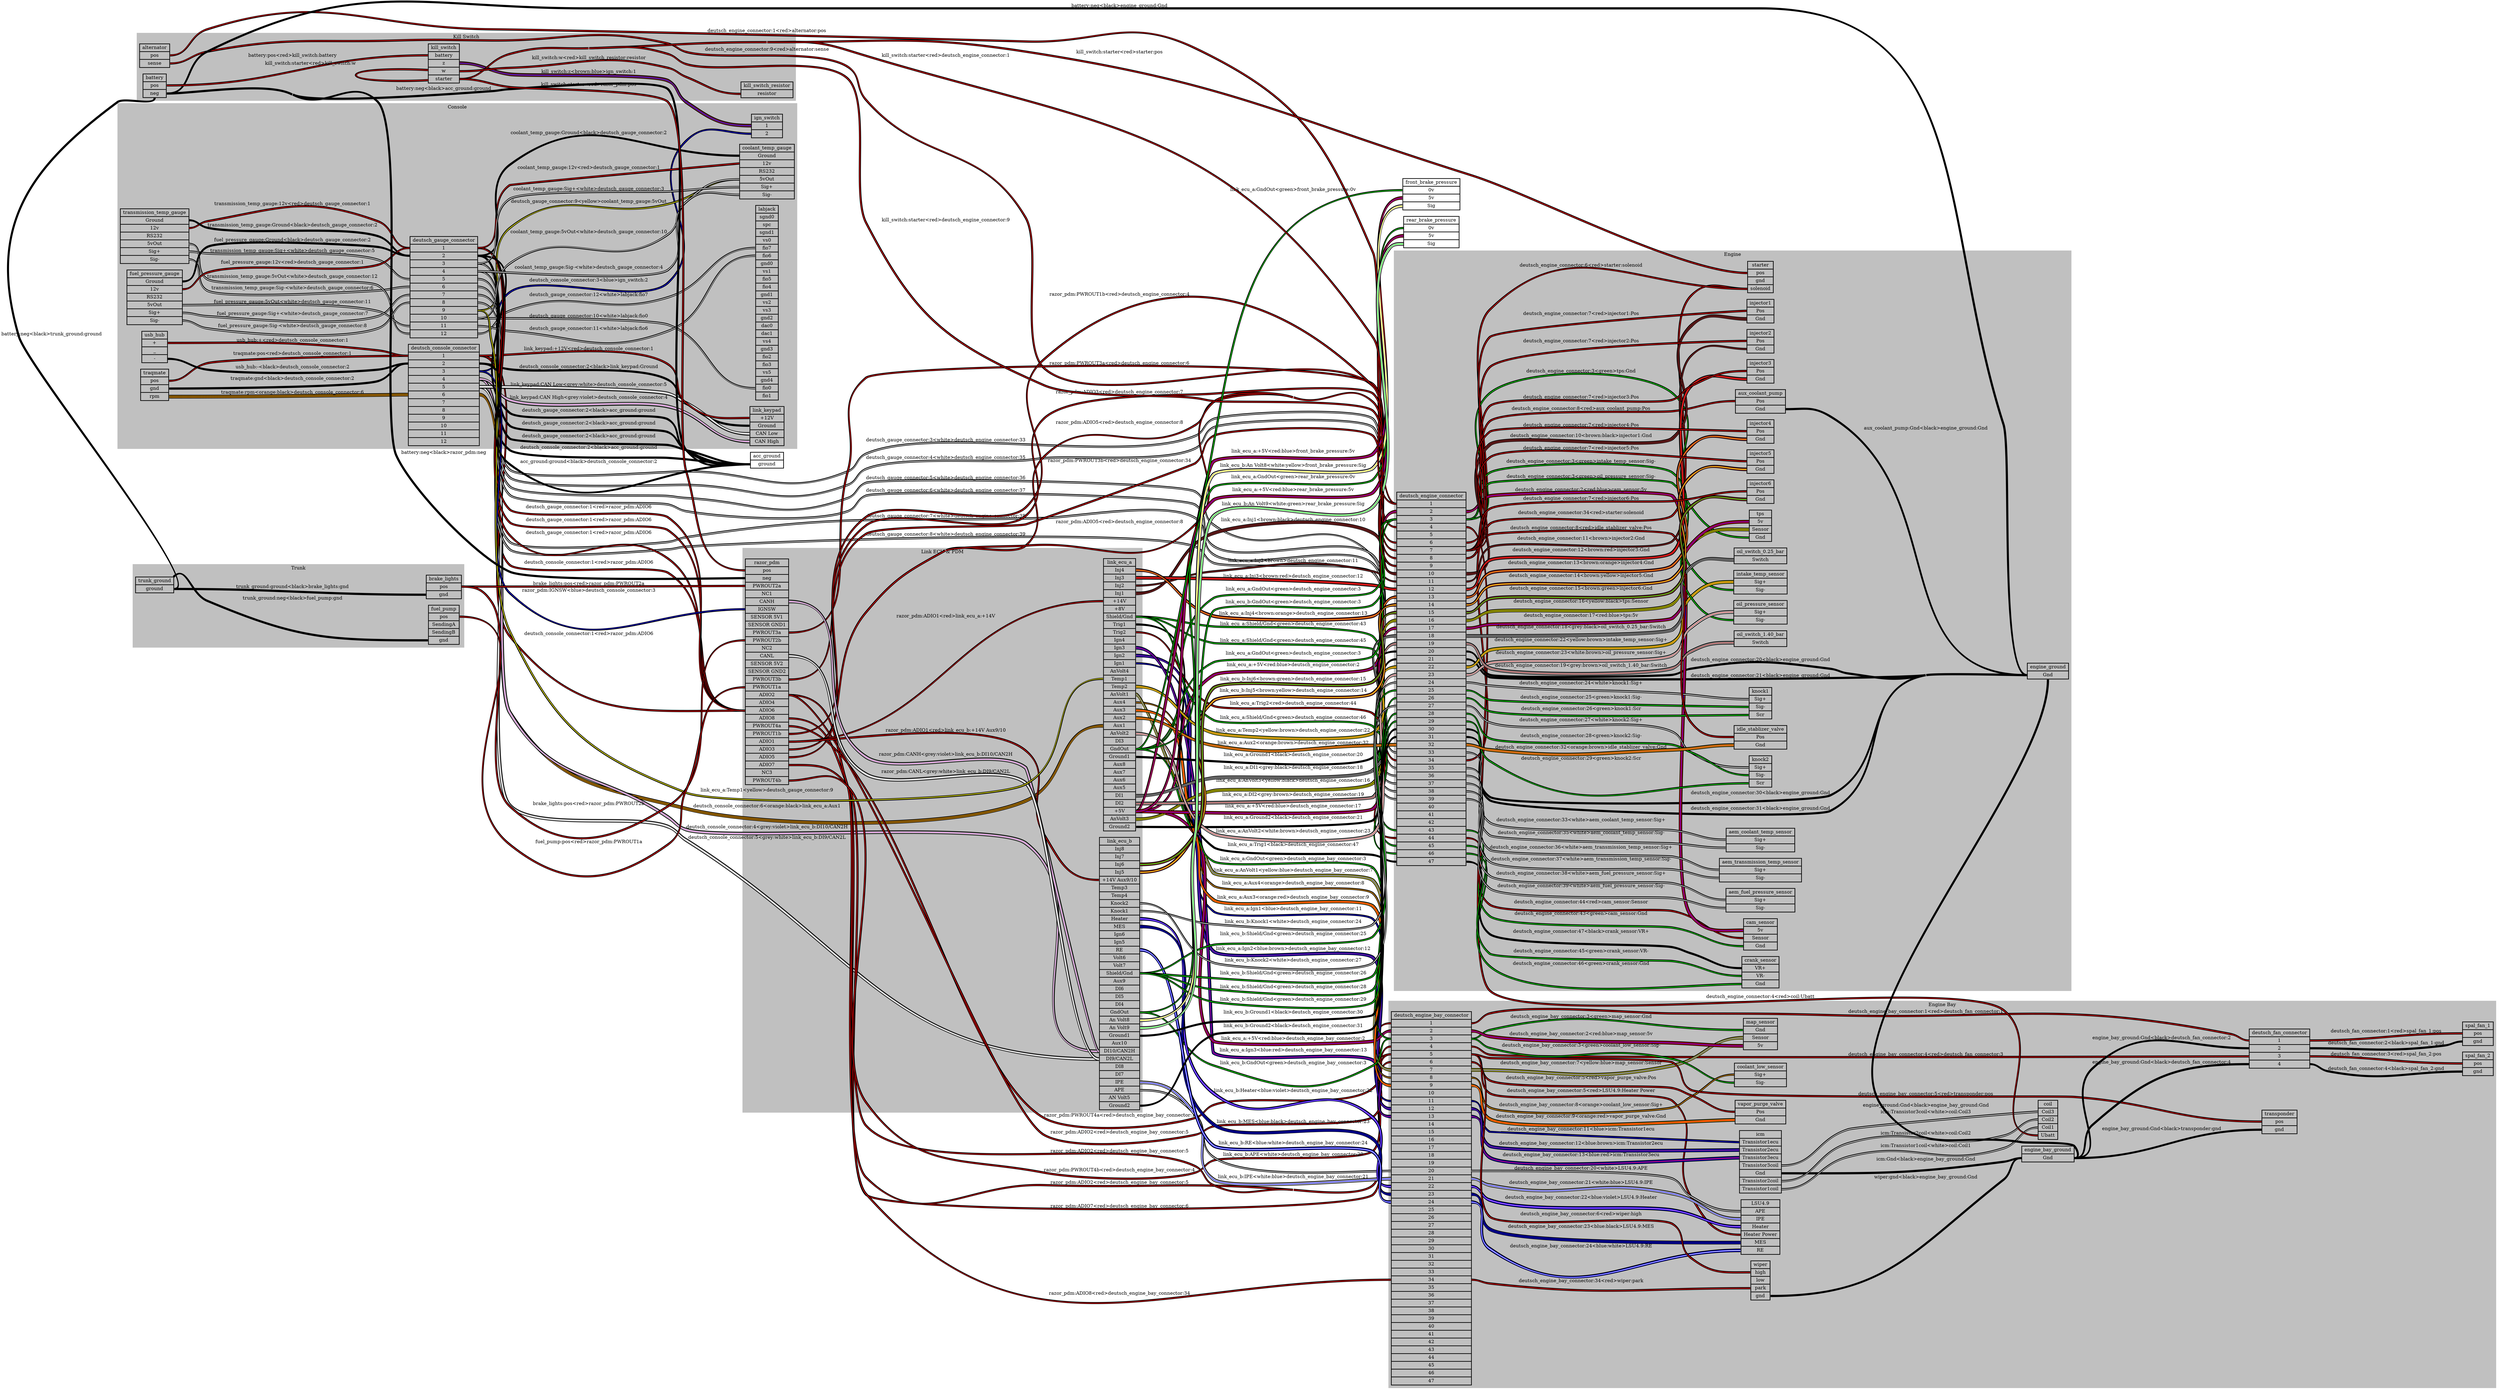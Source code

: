 graph "" {
	graph [bb="0,0,7052,3635.3",
		concentrate=true,
		rankdir=LR,
		ranksep=1.5
	];
	node [label="\N"];
	subgraph cluster_Console {
		graph [bb="8,645.26,2018,1662.3",
			color=grey,
			label=Console,
			lheight=0.21,
			lp="1013,1650.8",
			lwidth=0.79,
			style=filled
		];
		deutsch_console_connector	[height=4.1667,
			label="deutsch_console_connector | <1> 1 | <2> 2 | <3> 3 | <4> 4 | <5> 5 | <6> 6 | <7> 7 | <8> 8 | <9> 9 | <10> 10 | <11> 11 | <12> 12 ",
			pos="973,1393.3",
			rects="868,1519.8,1078,1542.8 868,1496.8,1078,1519.8 868,1473.8,1078,1496.8 868,1450.8,1078,1473.8 868,1427.8,1078,1450.8 868,1404.8,1078,\
1427.8 868,1381.8,1078,1404.8 868,1358.8,1078,1381.8 868,1335.8,1078,1358.8 868,1312.8,1078,1335.8 868,1289.8,1078,1312.8 868,1266.8,\
1078,1289.8 868,1243.8,1078,1266.8",
			shape=record,
			style=bold,
			width=2.9167];
		ign_switch	[height=0.97222,
			label="ign_switch | <1> 1 | <2> 2 ",
			pos="1929,1596.3",
			rects="1883,1607.8,1975,1630.8 1883,1584.8,1975,1607.8 1883,1561.8,1975,1584.8",
			shape=record,
			style=bold,
			width=1.2778];
		deutsch_console_connector:3 -- ign_switch:2	[color="black:blue:black",
			label="deutsch_console_connector:3<blue>ign_switch:2",
			labeltooltip="deutsch_console_connector:3<blue>ign_switch:2",
			lp="1402,1597.8",
			penwidth=2.5,
			pos="1079,1462.3 1128,1462.3 1121.9,1510.6 1168,1527.3 1467,1635.6 1564,1573.3 1882,1573.3"];
		link_keypad	[height=1.6111,
			label="link_keypad | <+12V> +12V | <Ground> Ground | <CAN Low> CAN Low | <CAN High> CAN High ",
			pos="1929,1485.3",
			rects="1878.5,1519.8,1979.5,1542.8 1878.5,1496.8,1979.5,1519.8 1878.5,1473.8,1979.5,1496.8 1878.5,1450.8,1979.5,1473.8 1878.5,1427.8,1979.5,\
1450.8",
			shape=record,
			style=bold,
			width=1.4028];
		deutsch_console_connector:2 -- link_keypad:Ground	[color="black:black:black",
			label="deutsch_console_connector:2<black>link_keypad:Ground",
			labeltooltip="deutsch_console_connector:2<black>link_keypad:Ground",
			lp="1402,1492.8",
			penwidth=2.5,
			pos="1079,1485.3 1433.7,1485.3 1522.3,1485.3 1877,1485.3"];
		link_keypad:"CAN Low" -- deutsch_console_connector:5	[color="black:grey:white:grey:black",
			label="link_keypad:CAN Low<grey:white>deutsch_console_connector:5",
			labeltooltip="link_keypad:CAN Low<grey:white>deutsch_console_connector:5",
			lp="1402,1465.8",
			penwidth=2.5,
			pos="1877,1462.3 1561.5,1462.3 1482.6,1449.4 1168,1425.3 1128.4,1422.2 1118.8,1416.3 1079,1416.3"];
		link_keypad:"+12V" -- deutsch_console_connector:1	[color="black:red:black",
			label="link_keypad:+12V<red>deutsch_console_connector:1",
			labeltooltip="link_keypad:+12V<red>deutsch_console_connector:1",
			lp="1402,1515.8",
			penwidth=2.5,
			pos="1877,1508.3 1522.3,1508.3 1433.7,1508.3 1079,1508.3"];
		link_keypad:"CAN High" -- deutsch_console_connector:4	[color="black:grey:violet:grey:black",
			label="link_keypad:CAN High<grey:violet>deutsch_console_connector:4",
			labeltooltip="link_keypad:CAN High<grey:violet>deutsch_console_connector:4",
			lp="1402,1413.8",
			penwidth=2.5,
			pos="1877,1439.3 1793.4,1439.3 1772.5,1432 1690,1418.3 1665.7,1414.2 1660.4,1408.9 1636,1406.3 1532.6,1394.9 1270.4,1387.9 1168,1406.3 \
1126.5,1413.7 1121.2,1439.3 1079,1439.3"];
		deutsch_gauge_connector	[height=4.1667,
			label="deutsch_gauge_connector | <1> 1 | <2> 2 | <3> 3 | <4> 4 | <5> 5 | <6> 6 | <7> 7 | <8> 8 | <9> 9 | <10> 10 | <11> 11 | <12> 12 ",
			pos="973,909.26",
			rects="873,1035.8,1073,1058.8 873,1012.8,1073,1035.8 873,989.76,1073,1012.8 873,966.76,1073,989.76 873,943.76,1073,966.76 873,920.76,1073,\
943.76 873,897.76,1073,920.76 873,874.76,1073,897.76 873,851.76,1073,874.76 873,828.76,1073,851.76 873,805.76,1073,828.76 873,782.76,\
1073,805.76 873,759.76,1073,782.76",
			shape=record,
			style=bold,
			width=2.7778];
		labjack	[height=8,
			label="labjack | <sgnd0> sgnd0 | < spc>  spc | < sgnd1>  sgnd1 | < vs0>  vs0 | <fio7> fio7 | < fio6>  fio6 | < gnd0>  gnd0 | < vs1>  vs1 | <\
fio5> fio5 | < fio4>  fio4 | < gnd1>  gnd1 | < vs2>  vs2 | <vs3> vs3 | < gnd2>  gnd2 | < dac0>  dac0 | < dac1>  dac1 | <vs4> vs4 | < \
gnd3>  gnd3 | < fio2>  fio2 | < fio3>  fio3 | <vs5> vs5 | < gnd4>  gnd4 | < fio0>  fio0 | < fio1>  fio1 ",
			pos="1929,941.26",
			rects="1895.5,1205.8,1962.5,1228.8 1895.5,1182.8,1962.5,1205.8 1895.5,1159.8,1962.5,1182.8 1895.5,1136.8,1962.5,1159.8 1895.5,1113.8,1962.5,\
1136.8 1895.5,1090.8,1962.5,1113.8 1895.5,1067.8,1962.5,1090.8 1895.5,1044.8,1962.5,1067.8 1895.5,1021.8,1962.5,1044.8 1895.5,998.76,\
1962.5,1021.8 1895.5,975.76,1962.5,998.76 1895.5,952.76,1962.5,975.76 1895.5,929.76,1962.5,952.76 1895.5,906.76,1962.5,929.76 1895.5,\
883.76,1962.5,906.76 1895.5,860.76,1962.5,883.76 1895.5,837.76,1962.5,860.76 1895.5,814.76,1962.5,837.76 1895.5,791.76,1962.5,814.76 \
1895.5,768.76,1962.5,791.76 1895.5,745.76,1962.5,768.76 1895.5,722.76,1962.5,745.76 1895.5,699.76,1962.5,722.76 1895.5,676.76,1962.5,\
699.76 1895.5,653.76,1962.5,676.76",
			shape=record,
			style=bold,
			width=0.93056];
		deutsch_gauge_connector:12 -- labjack:fio7	[color="black:white:black",
			label="deutsch_gauge_connector:12<white>labjack:fio7",
			labeltooltip="deutsch_gauge_connector:12<white>labjack:fio7",
			lp="1402,947.76",
			penwidth=2.5,
			pos="1074,771.26 1132.5,771.26 1115.9,836.84 1168,863.26 1356,958.51 1438.9,865.63 1636,940.26 1762.6,988.19 1758.6,1102.3 1894,1102.3"];
		deutsch_gauge_connector:10 -- labjack:fio0	[color="black:white:black",
			label="deutsch_gauge_connector:10<white>labjack:fio0",
			labeltooltip="deutsch_gauge_connector:10<white>labjack:fio0",
			lp="1402,812.76",
			penwidth=2.5,
			pos="1074,817.26 1166.2,817.26 1801.8,688.26 1894,688.26"];
		deutsch_gauge_connector:11 -- labjack:fio6	[color="black:white:black",
			label="deutsch_gauge_connector:11<white>labjack:fio6",
			labeltooltip="deutsch_gauge_connector:11<white>labjack:fio6",
			lp="1402,851.76",
			penwidth=2.5,
			pos="1074,794.26 1117.6,794.26 1125,814.96 1168,822.26 1270.6,839.69 1539.8,804.4 1636,844.26 1779.3,903.64 1738.9,1079.3 1894,1079.3"];
		coolant_temp_gauge	[height=2.25,
			label="coolant_temp_gauge | <Ground> Ground | <12v> 12v | <RS232> RS232 | <5vOut> 5vOut | <Sig+> Sig+ | <Sig-> Sig- ",
			pos="1929,1328.3",
			rects="1848,1385.8,2010,1408.8 1848,1362.8,2010,1385.8 1848,1339.8,2010,1362.8 1848,1316.8,2010,1339.8 1848,1293.8,2010,1316.8 1848,1270.8,\
2010,1293.8 1848,1247.8,2010,1270.8",
			shape=record,
			style=bold,
			width=2.25];
		deutsch_gauge_connector:9 -- coolant_temp_gauge:"5vOut"	[color="black:yellow:black",
			label="deutsch_gauge_connector:9<yellow>coolant_temp_gauge:5vOut",
			labeltooltip="deutsch_gauge_connector:9<yellow>coolant_temp_gauge:5vOut",
			lp="1402,1037.8",
			penwidth=2.5,
			pos="1074,840.26 1154.9,840.26 1099,953.91 1168,996.26 1256.9,1050.8 1555.9,963.51 1636,1030.3 1709.4,1091.4 1627.7,1165.9 1690,1238.3 \
1739.5,1295.8 1771.1,1305.3 1847,1305.3"];
		coolant_temp_gauge:"5vOut" -- deutsch_gauge_connector:10	[color="black:white:black",
			label="coolant_temp_gauge:5vOut<white>deutsch_gauge_connector:10",
			labeltooltip="coolant_temp_gauge:5vOut<white>deutsch_gauge_connector:10",
			lp="1402,984.76",
			penwidth=2.5,
			pos="1847,1305.3 1771.1,1305.3 1738,1297 1690,1238.3 1615,1146.6 1726.1,1054.2 1636,977.26 1596.4,943.45 1213.4,980.66 1168,955.26 1103.2,\
919.03 1148.2,817.26 1074,817.26"];
		coolant_temp_gauge:"12v" -- deutsch_gauge_connector:1	[color="black:red:black",
			label="coolant_temp_gauge:12v<red>deutsch_gauge_connector:1",
			labeltooltip="coolant_temp_gauge:12v<red>deutsch_gauge_connector:1",
			lp="1402,1337.8",
			penwidth=2.5,
			pos="1847,1351.3 1752.8,1351.3 1729.9,1338.3 1636,1330.3 1584.1,1325.8 1209.3,1328 1168,1296.3 1066.6,1218.3 1201.9,1024.3 1074,1024.3"];
		coolant_temp_gauge:Ground -- deutsch_gauge_connector:2	[color="black:black:black",
			label="coolant_temp_gauge:Ground<black>deutsch_gauge_connector:2",
			labeltooltip="coolant_temp_gauge:Ground<black>deutsch_gauge_connector:2",
			lp="1402,1377.8",
			penwidth=2.5,
			pos="1847,1374.3 1809.2,1374.3 1197.5,1368.8 1168,1345.3 1044.1,1246.4 1232.5,1001.3 1074,1001.3"];
		coolant_temp_gauge:"Sig+" -- deutsch_gauge_connector:3	[color="black:white:black",
			label="coolant_temp_gauge:Sig+<white>deutsch_gauge_connector:3",
			labeltooltip="coolant_temp_gauge:Sig+<white>deutsch_gauge_connector:3",
			lp="1402,1280.8",
			penwidth=2.5,
			pos="1847,1282.3 1532.9,1282.3 1432.6,1255.5 1168,1086.3 1114.4,1052 1137.6,978.26 1074,978.26"];
		coolant_temp_gauge:"Sig-" -- deutsch_gauge_connector:4	[color="black:white:black",
			label="coolant_temp_gauge:Sig-<white>deutsch_gauge_connector:4",
			labeltooltip="coolant_temp_gauge:Sig-<white>deutsch_gauge_connector:4",
			lp="1402,1074.8",
			penwidth=2.5,
			pos="1847,1259.3 1776.6,1259.3 1743.9,1283.6 1690,1238.3 1629,1187 1699.2,1115.9 1636,1067.3 1594.7,1035.5 1215.8,1065.8 1168,1045.3 \
1114.8,1022.4 1131.8,955.26 1074,955.26"];
		traqmate	[height=1.2917,
			label="traqmate | <pos> pos | <gnd> gnd | <rpm> rpm ",
			pos="117.5,1431.3",
			rects="76,1454.3,159,1477.3 76,1431.3,159,1454.3 76,1408.3,159,1431.3 76,1385.3,159,1408.3",
			shape=record,
			style=bold,
			width=1.1528];
		traqmate:gnd -- deutsch_console_connector:2	[color="black:black:black",
			label="traqmate:gnd<black>deutsch_console_connector:2",
			labeltooltip="traqmate:gnd<black>deutsch_console_connector:2",
			lp="525.5,1439.8",
			penwidth=2.5,
			pos="160.5,1419.3 297.75,1419.3 646.06,1394.4 778,1432.3 822.26,1444.9 820.96,1485.3 867,1485.3"];
		traqmate:pos -- deutsch_console_connector:1	[color="black:red:black",
			label="traqmate:pos<red>deutsch_console_connector:1",
			labeltooltip="traqmate:pos<red>deutsch_console_connector:1",
			lp="525.5,1477.8",
			penwidth=2.5,
			pos="160.5,1443.3 177.67,1443.3 761.26,1466.4 778,1470.3 819.94,1479.8 823.99,1508.3 867,1508.3"];
		traqmate:rpm -- deutsch_console_connector:6	[color="black:orange:black:orange:black",
			label="traqmate:rpm<orange:black>deutsch_console_connector:6",
			labeltooltip="traqmate:rpm<orange:black>deutsch_console_connector:6",
			lp="525.5,1399.8",
			penwidth=2.5,
			pos="160.5,1396.3 210.53,1396.3 222.98,1393.1 273,1392.3 497.41,1388.3 553.56,1391 778,1392.3 817.56,1392.5 827.44,1393.3 867,1393.3"];
		usb_hub	[height=1.2917,
			label="usb_hub | <+> + | <_> _ | <-> - ",
			pos="117.5,1542.3",
			rects="79.5,1565.3,155.5,1588.3 79.5,1542.3,155.5,1565.3 79.5,1519.3,155.5,1542.3 79.5,1496.3,155.5,1519.3",
			shape=record,
			style=bold,
			width=1.0556];
		usb_hub:"+" -- deutsch_console_connector:1	[color="black:red:black",
			label="usb_hub:+<red>deutsch_console_connector:1",
			labeltooltip="usb_hub:+<red>deutsch_console_connector:1",
			lp="525.5,1561.8",
			penwidth=2.5,
			pos="156.5,1554.3 433,1554.3 503.56,1560 778,1526.3 818.06,1521.3 826.64,1508.3 867,1508.3"];
		usb_hub:"-" -- deutsch_console_connector:2	[color="black:black:black",
			label="usb_hub:-<black>deutsch_console_connector:2",
			labeltooltip="usb_hub:-<black>deutsch_console_connector:2",
			lp="525.5,1512.8",
			penwidth=2.5,
			pos="156.5,1507.3 472.43,1507.3 551.07,1485.3 867,1485.3"];
		transmission_temp_gauge	[height=2.25,
			label="transmission_temp_gauge | <Ground> Ground | <12v> 12v | <RS232> RS232 | <5vOut> 5vOut | <Sig+> Sig+ | <Sig-> Sig- ",
			pos="117.5,1002.3",
			rects="16,1059.8,219,1082.8 16,1036.8,219,1059.8 16,1013.8,219,1036.8 16,990.76,219,1013.8 16,967.76,219,990.76 16,944.76,219,967.76 16,\
921.76,219,944.76",
			shape=record,
			style=bold,
			width=2.8194];
		transmission_temp_gauge:"Sig+" -- deutsch_gauge_connector:5	[color="black:white:black",
			label="transmission_temp_gauge:Sig+<white>deutsch_gauge_connector:5",
			labeltooltip="transmission_temp_gauge:Sig+<white>deutsch_gauge_connector:5",
			lp="525.5,960.76",
			penwidth=2.5,
			pos="219,956.26 243.04,956.26 248.99,954.34 273,953.26 339.53,950.24 805.4,932.26 872,932.26"];
		transmission_temp_gauge:"12v" -- deutsch_gauge_connector:1	[color="black:red:black",
			label="transmission_temp_gauge:12v<red>deutsch_gauge_connector:1",
			labeltooltip="transmission_temp_gauge:12v<red>deutsch_gauge_connector:1",
			lp="525.5,1031.8",
			penwidth=2.5,
			pos="219,1025.3 509.22,1025.3 581.78,1024.3 872,1024.3"];
		transmission_temp_gauge:Ground -- deutsch_gauge_connector:2	[color="black:black:black",
			label="transmission_temp_gauge:Ground<black>deutsch_gauge_connector:2",
			labeltooltip="transmission_temp_gauge:Ground<black>deutsch_gauge_connector:2",
			lp="525.5,1074.8",
			penwidth=2.5,
			pos="219,1048.3 467.45,1048.3 535.24,1096.2 778,1043.3 822.71,1033.5 826.24,1001.3 872,1001.3"];
		transmission_temp_gauge:"Sig-" -- deutsch_gauge_connector:6	[color="black:white:black",
			label="transmission_temp_gauge:Sig-<white>deutsch_gauge_connector:6",
			labeltooltip="transmission_temp_gauge:Sig-<white>deutsch_gauge_connector:6",
			lp="525.5,888.76",
			penwidth=2.5,
			pos="219,933.26 252.32,933.26 242.1,893.71 273,881.26 377.08,839.29 666.95,865.07 778,881.26 821.14,887.54 828.41,909.26 872,909.26"];
		transmission_temp_gauge:"5vOut" -- deutsch_gauge_connector:12	[color="black:white:black",
			label="transmission_temp_gauge:5vOut<white>deutsch_gauge_connector:12",
			labeltooltip="transmission_temp_gauge:5vOut<white>deutsch_gauge_connector:12",
			lp="525.5,922.76",
			penwidth=2.5,
			pos="219,979.26 256.22,979.26 239.55,931.57 273,915.26 373.94,866.03 678.48,948.29 778,896.26 839.6,864.04 802.49,771.26 872,771.26"];
		fuel_pressure_gauge	[height=2.25,
			label="fuel_pressure_gauge | <Ground> Ground | <12v> 12v | <RS232> RS232 | <5vOut> 5vOut | <Sig+> Sig+ | <Sig-> Sig- ",
			pos="117.5,819.26",
			rects="35.5,876.76,199.5,899.76 35.5,853.76,199.5,876.76 35.5,830.76,199.5,853.76 35.5,807.76,199.5,830.76 35.5,784.76,199.5,807.76 35.5,\
761.76,199.5,784.76 35.5,738.76,199.5,761.76",
			shape=record,
			style=bold,
			width=2.2778];
		fuel_pressure_gauge:"12v" -- deutsch_gauge_connector:1	[color="black:red:black",
			label="fuel_pressure_gauge:12v<red>deutsch_gauge_connector:1",
			labeltooltip="fuel_pressure_gauge:12v<red>deutsch_gauge_connector:1",
			lp="525.5,850.76",
			penwidth=2.5,
			pos="200.5,842.26 264.67,842.26 723.19,809.89 778,843.26 855.43,890.38 781.35,1024.3 872,1024.3"];
		fuel_pressure_gauge:Ground -- deutsch_gauge_connector:2	[color="black:black:black",
			label="fuel_pressure_gauge:Ground<black>deutsch_gauge_connector:2",
			labeltooltip="fuel_pressure_gauge:Ground<black>deutsch_gauge_connector:2",
			lp="525.5,1002.8",
			penwidth=2.5,
			pos="200.5,865.26 257.94,865.26 222.88,944.19 273,972.26 322.01,999.7 721.91,992.19 778,995.26 819.8,997.54 830.14,1001.3 872,1001.3"];
		fuel_pressure_gauge:"Sig+" -- deutsch_gauge_connector:7	[color="black:white:black",
			label="fuel_pressure_gauge:Sig+<white>deutsch_gauge_connector:7",
			labeltooltip="fuel_pressure_gauge:Sig+<white>deutsch_gauge_connector:7",
			lp="525.5,774.76",
			penwidth=2.5,
			pos="200.5,773.26 232.83,773.26 240.7,768.59 273,767.26 385.13,762.62 677,718.33 778,767.26 838.66,796.64 804.6,886.26 872,886.26"];
		fuel_pressure_gauge:"Sig-" -- deutsch_gauge_connector:8	[color="black:white:black",
			label="fuel_pressure_gauge:Sig-<white>deutsch_gauge_connector:8",
			labeltooltip="fuel_pressure_gauge:Sig-<white>deutsch_gauge_connector:8",
			lp="525.5,732.76",
			penwidth=2.5,
			pos="200.5,750.26 234.58,750.26 239.38,730.89 273,725.26 494.36,688.16 579.59,620.34 778,725.26 843.6,759.95 797.79,863.26 872,863.26"];
		fuel_pressure_gauge:"5vOut" -- deutsch_gauge_connector:11	[color="black:white:black",
			label="fuel_pressure_gauge:5vOut<white>deutsch_gauge_connector:11",
			labeltooltip="fuel_pressure_gauge:5vOut<white>deutsch_gauge_connector:11",
			lp="525.5,802.76",
			penwidth=2.5,
			pos="200.5,796.26 498.95,796.26 573.55,794.26 872,794.26"];
	}
	subgraph "cluster_Engine Bay" {
		graph [bb="3768,30.255,7044,1175.3",
			color=grey,
			label="Engine Bay",
			lheight=0.21,
			lp="5406,1163.8",
			lwidth=1.14,
			style=filled
		];
		deutsch_engine_bay_connector	[height=15.347,
			label="deutsch_engine_bay_connector | <1> 1 | <2> 2 | <3> 3 | <4> 4 | <5> 5 | <6> 6 | <7> 7 | <8> 8 | <9> 9 | <10> 10 | <11> 11 | <12> \
12 | <13> 13 | <14> 14 | <15> 15 | <16> 16 | <17> 17 | <18> 18 | <19> 19 | <20> 20 | <21> 21 | <22> 22 | <23> 23 | <24> 24 | <25> \
25 | <26> 26 | <27> 27 | <28> 28 | <29> 29 | <30> 30 | <31> 31 | <32> 32 | <33> 33 | <34> 34 | <35> 35 | <36> 36 | <37> 37 | <38> \
38 | <39> 39 | <40> 40 | <41> 41 | <42> 42 | <43> 43 | <44> 44 | <45> 45 | <46> 46 | <47> 47 ",
			pos="3894.5,591.26",
			rects="3776,1120.3,4013,1143.3 3776,1097.3,4013,1120.3 3776,1074.3,4013,1097.3 3776,1051.3,4013,1074.3 3776,1028.3,4013,1051.3 3776,1005.3,\
4013,1028.3 3776,982.26,4013,1005.3 3776,959.26,4013,982.26 3776,936.26,4013,959.26 3776,913.26,4013,936.26 3776,890.26,4013,913.26 \
3776,867.26,4013,890.26 3776,844.26,4013,867.26 3776,821.26,4013,844.26 3776,798.26,4013,821.26 3776,775.26,4013,798.26 3776,752.26,\
4013,775.26 3776,729.26,4013,752.26 3776,706.26,4013,729.26 3776,683.26,4013,706.26 3776,660.26,4013,683.26 3776,637.26,4013,660.26 \
3776,614.26,4013,637.26 3776,591.26,4013,614.26 3776,568.26,4013,591.26 3776,545.26,4013,568.26 3776,522.26,4013,545.26 3776,499.26,\
4013,522.26 3776,476.26,4013,499.26 3776,453.26,4013,476.26 3776,430.26,4013,453.26 3776,407.26,4013,430.26 3776,384.26,4013,407.26 \
3776,361.26,4013,384.26 3776,338.26,4013,361.26 3776,315.26,4013,338.26 3776,292.26,4013,315.26 3776,269.26,4013,292.26 3776,246.26,\
4013,269.26 3776,223.26,4013,246.26 3776,200.26,4013,223.26 3776,177.26,4013,200.26 3776,154.26,4013,177.26 3776,131.26,4013,154.26 \
3776,108.26,4013,131.26 3776,85.255,4013,108.26 3776,62.255,4013,85.255 3776,39.255,4013,62.255",
			shape=record,
			style=bold,
			width=3.2917];
		deutsch_fan_connector	[height=1.6111,
			label="deutsch_fan_connector | <1> 1 | <2> 2 | <3> 3 | <4> 4 ",
			pos="6403.5,903.26",
			rects="6314,937.76,6493,960.76 6314,914.76,6493,937.76 6314,891.76,6493,914.76 6314,868.76,6493,891.76 6314,845.76,6493,868.76",
			shape=record,
			style=bold,
			width=2.4861];
		deutsch_engine_bay_connector:4 -- deutsch_fan_connector:3	[color="black:red:black",
			label="deutsch_engine_bay_connector:4<red>deutsch_fan_connector:3",
			labeltooltip="deutsch_engine_bay_connector:4<red>deutsch_fan_connector:3",
			lp="5357.5,994.76",
			penwidth=2.5,
			pos="4013,1040.3 4056.3,1040.3 4029,980.02 4067,959.26 4093.4,944.83 4578.3,953.59 4608,949.26 4632.6,945.66 4637.3,937.74 4662,934.26 \
5365.3,835.03 5585.2,1140.9 6260,919.26 6288.1,910.01 6284.4,880.26 6314,880.26"];
		deutsch_engine_bay_connector:1 -- deutsch_fan_connector:1	[color="black:red:black",
			label="deutsch_engine_bay_connector:1<red>deutsch_fan_connector:1",
			labeltooltip="deutsch_engine_bay_connector:1<red>deutsch_fan_connector:1",
			lp="5357.5,1136.8",
			penwidth=2.5,
			pos="4013,1109.3 4301.6,1109.3 4373.4,1127.9 4662,1133.3 4845.1,1136.6 4891.3,1146.2 5074,1133.3 5605.1,1095.6 5765,1160.4 6260,964.26 \
6287.3,953.44 6284.7,926.26 6314,926.26"];
		map_sensor	[height=1.2917,
			label="map_sensor | <Gnd> Gnd | <Sensor> Sensor | <5v> 5v ",
			pos="4868,1077.3",
			rects="4817.5,1100.3,4918.5,1123.3 4817.5,1077.3,4918.5,1100.3 4817.5,1054.3,4918.5,1077.3 4817.5,1031.3,4918.5,1054.3",
			shape=record,
			style=bold,
			width=1.4028];
		deutsch_engine_bay_connector:3 -- map_sensor:Gnd	[color="black:green:black",
			label="deutsch_engine_bay_connector:3<green>map_sensor:Gnd",
			labeltooltip="deutsch_engine_bay_connector:3<green>map_sensor:Gnd",
			lp="4337.5,1097.8",
			penwidth=2.5,
			pos="4013,1063.3 4037.3,1063.3 4042.8,1069.2 4067,1071.3 4398.8,1099.7 4483,1089.3 4816,1089.3"];
		deutsch_engine_bay_connector:7 -- map_sensor:Sensor	[color="black:yellow:blue:yellow:black",
			label="deutsch_engine_bay_connector:7<yellow:blue>map_sensor:Sensor",
			labeltooltip="deutsch_engine_bay_connector:7<yellow:blue>map_sensor:Sensor",
			lp="4337.5,1059.8",
			penwidth=2.5,
			pos="4013,971.26 4049.5,971.26 4034,1017.5 4067,1033.3 4121.3,1059.1 4547.9,1049.3 4608,1052.3 4700.5,1056.8 4723.4,1065.3 4816,1065.3"];
		deutsch_engine_bay_connector:2 -- map_sensor:"5v"	[color="black:red:blue:red:black",
			label="deutsch_engine_bay_connector:2<red:blue>map_sensor:5v",
			labeltooltip="deutsch_engine_bay_connector:2<red:blue>map_sensor:5v",
			lp="4337.5,1021.8",
			penwidth=2.5,
			pos="4013,1086.3 4053,1086.3 4031.2,1032.1 4067,1014.3 4120.8,987.37 4548.1,1009.8 4608,1014.3 4632.2,1016 4638,1018.9 4662,1022.3 4730.4,\
1031.8 4747,1042.3 4816,1042.3"];
		"LSU4.9"	[height=2.25,
			label="LSU4.9 | <APE> APE | <IPE> IPE | <Heater> Heater | <Heater Power> Heater Power | <MES> MES | <RE> RE ",
			pos="4868,513.26",
			rects="4810.5,570.76,4925.5,593.76 4810.5,547.76,4925.5,570.76 4810.5,524.76,4925.5,547.76 4810.5,501.76,4925.5,524.76 4810.5,478.76,4925.5,\
501.76 4810.5,455.76,4925.5,478.76 4810.5,432.76,4925.5,455.76",
			shape=record,
			style=bold,
			width=1.5972];
		deutsch_engine_bay_connector:5 -- "LSU4.9":"Heater Power"	[color="black:red:black",
			label="deutsch_engine_bay_connector:5<red>LSU4.9:Heater Power",
			labeltooltip="deutsch_engine_bay_connector:5<red>LSU4.9:Heater Power",
			lp="4337.5,782.76",
			penwidth=2.5,
			pos="4013,1017.3 4123.2,1017.3 3982.5,845.98 4067,775.26 4113.1,736.64 4559.4,787.78 4608,752.26 4664.5,710.91 4620.7,660.81 4662,604.26 \
4710.7,537.47 4726.3,490.26 4809,490.26"];
		deutsch_engine_bay_connector:20 -- "LSU4.9":APE	[color="black:white:black",
			label="deutsch_engine_bay_connector:20<white>LSU4.9:APE",
			labeltooltip="deutsch_engine_bay_connector:20<white>LSU4.9:APE",
			lp="4337.5,668.76",
			penwidth=2.5,
			pos="4013,672.26 4037.5,672.26 4042.7,664.25 4067,661.26 4186.4,646.53 4492.9,672.41 4608,637.26 4634.9,629.04 4636.4,615.8 4662,604.26 \
4724.3,576.22 4740.7,559.26 4809,559.26"];
		deutsch_engine_bay_connector:21 -- "LSU4.9":IPE	[color="black:white:blue:white:black",
			label="deutsch_engine_bay_connector:21<white:blue>LSU4.9:IPE",
			labeltooltip="deutsch_engine_bay_connector:21<white:blue>LSU4.9:IPE",
			lp="4337.5,625.76",
			penwidth=2.5,
			pos="4013,649.26 4040.7,649.26 4040.4,625.98 4067,618.26 4182.6,584.68 4489.2,613.74 4608,594.26 4699.8,579.2 4716,536.26 4809,536.26"];
		deutsch_engine_bay_connector:22 -- "LSU4.9":Heater	[color="black:blue:violet:blue:black",
			label="deutsch_engine_bay_connector:22<blue:violet>LSU4.9:Heater",
			labeltooltip="deutsch_engine_bay_connector:22<blue:violet>LSU4.9:Heater",
			lp="4337.5,582.76",
			penwidth=2.5,
			pos="4013,626.26 4046,626.26 4036.7,588.3 4067,575.26 4177.6,527.69 4488.3,558.07 4608,545.26 4697.9,535.63 4718.5,513.26 4809,513.26"];
		deutsch_engine_bay_connector:23 -- "LSU4.9":MES	[color="black:blue:black:blue:black",
			label="deutsch_engine_bay_connector:23<blue:black>LSU4.9:MES",
			labeltooltip="deutsch_engine_bay_connector:23<blue:black>LSU4.9:MES",
			lp="4337.5,533.76",
			penwidth=2.5,
			pos="4013,603.26 4054.8,603.26 4030.7,546.93 4067,526.26 4171.8,466.62 4487.8,495.19 4608,485.26 4697.4,477.87 4719.3,467.26 4809,467.26"];
		deutsch_engine_bay_connector:24 -- "LSU4.9":RE	[color="black:blue:white:blue:black",
			label="deutsch_engine_bay_connector:24<blue:white>LSU4.9:RE",
			labeltooltip="deutsch_engine_bay_connector:24<blue:white>LSU4.9:RE",
			lp="4337.5,473.76",
			penwidth=2.5,
			pos="4013,579.26 4068.7,579.26 4020.4,496.63 4067,466.26 4205.2,376.22 4644,444.26 4809,444.26"];
		coolant_low_sensor	[height=0.97222,
			label="coolant_low_sensor | <Sig+> Sig+ | <Sig-> Sig- ",
			pos="4868,978.26",
			rects="4791,989.76,4945,1012.8 4791,966.76,4945,989.76 4791,943.76,4945,966.76",
			shape=record,
			style=bold,
			width=2.1389];
		deutsch_engine_bay_connector:3 -- coolant_low_sensor:"Sig-"	[color="black:green:black",
			label="deutsch_engine_bay_connector:3<green>coolant_low_sensor:Sig-",
			labeltooltip="deutsch_engine_bay_connector:3<green>coolant_low_sensor:Sig-",
			lp="4337.5,987.76",
			penwidth=2.5,
			pos="4013,1063.3 4057,1063.3 4028.7,1001.9 4067,980.26 4084.5,970.37 4769.9,955.26 4790,955.26"];
		deutsch_engine_bay_connector:8 -- coolant_low_sensor:"Sig+"	[color="black:orange:black",
			label="deutsch_engine_bay_connector:8<orange>coolant_low_sensor:Sig+",
			labeltooltip="deutsch_engine_bay_connector:8<orange>coolant_low_sensor:Sig+",
			lp="4337.5,947.76",
			penwidth=2.5,
			pos="4013,948.26 4037.3,948.26 4042.8,942.04 4067,940.26 4306.8,922.59 4368.8,915.55 4608,940.26 4690.2,948.74 4707.4,978.26 4790,978.26"];
		vapor_purge_valve	[height=0.97222,
			label="vapor_purge_valve | <Pos> Pos | <Gnd> Gnd ",
			pos="4868,850.26",
			rects="4793,861.76,4943,884.76 4793,838.76,4943,861.76 4793,815.76,4943,838.76",
			shape=record,
			style=bold,
			width=2.0833];
		deutsch_engine_bay_connector:9 -- vapor_purge_valve:Gnd	[color="black:orange:red:orange:black",
			label="deutsch_engine_bay_connector:9<orange:red>vapor_purge_valve:Gnd",
			labeltooltip="deutsch_engine_bay_connector:9<orange:red>vapor_purge_valve:Gnd",
			lp="4337.5,858.76",
			penwidth=2.5,
			pos="4013,925.26 4053.7,925.26 4031,870.3 4067,851.26 4102.6,832.41 4751.7,827.26 4792,827.26"];
		deutsch_engine_bay_connector:5 -- vapor_purge_valve:Pos	[color="black:red:black",
			label="deutsch_engine_bay_connector:5<red>vapor_purge_valve:Pos",
			labeltooltip="deutsch_engine_bay_connector:5<red>vapor_purge_valve:Pos",
			lp="4337.5,896.76",
			penwidth=2.5,
			pos="4013,1017.3 4074.7,1017.3 4016.3,924.48 4067,889.26 4091.7,872.1 4578,868.2 4608,866.26 4689.9,860.96 4709.9,850.26 4792,850.26"];
		transponder	[height=0.97222,
			label="transponder | <pos> pos | <gnd> gnd ",
			pos="6403.5,774.26",
			rects="6351.5,785.76,6455.5,808.76 6351.5,762.76,6455.5,785.76 6351.5,739.76,6455.5,762.76",
			shape=record,
			style=bold,
			width=1.4444];
		deutsch_engine_bay_connector:5 -- transponder:pos	[color="black:red:black",
			label="deutsch_engine_bay_connector:5<red>transponder:pos",
			labeltooltip="deutsch_engine_bay_connector:5<red>transponder:pos",
			lp="5357.5,894.76",
			penwidth=2.5,
			pos="4013,1017.3 4062.3,1017.3 4024.8,945.81 4067,920.26 4073,916.63 5067,894.8 5074,894.26 5098.1,892.38 5103.9,889.01 5128,887.26 5424.1,\
865.69 5499.5,892.41 5796,876.26 6002.8,864.99 6064.4,901.36 6260,833.26 6305.3,817.47 6302.5,774.26 6350.5,774.26"];
		icm	[height=2.5694,
			label="icm | <Transistor1ecu> Transistor1ecu | <Transistor2ecu> Transistor2ecu | <Transistor3ecu> Transistor3ecu | <Transistor3coil> Transistor3coil | <\
Gnd> Gnd | <Transistor2coil> Transistor2coil | <Transistor1coil> Transistor1coil ",
			pos="4868,705.26",
			rects="4806,774.26,4930,797.26 4806,751.26,4930,774.26 4806,728.26,4930,751.26 4806,705.26,4930,728.26 4806,682.26,4930,705.26 4806,659.26,\
4930,682.26 4806,636.26,4930,659.26 4806,613.26,4930,636.26",
			shape=record,
			style=bold,
			width=1.7222];
		deutsch_engine_bay_connector:13 -- icm:Transistor3ecu	[color="black:blue:red:blue:black",
			label="deutsch_engine_bay_connector:13<blue:red>icm:Transistor3ecu",
			labeltooltip="deutsch_engine_bay_connector:13<blue:red>icm:Transistor3ecu",
			lp="4337.5,706.76",
			penwidth=2.5,
			pos="4013,833.26 4077.2,833.26 4013.8,735.18 4067,699.26 4116.8,665.62 4548,696.52 4608,699.26 4695.8,703.26 4717.1,717.26 4805,717.26"];
		deutsch_engine_bay_connector:11 -- icm:Transistor1ecu	[color="black:blue:black",
			label="deutsch_engine_bay_connector:11<blue>icm:Transistor1ecu",
			labeltooltip="deutsch_engine_bay_connector:11<blue>icm:Transistor1ecu",
			lp="4337.5,820.76",
			penwidth=2.5,
			pos="4013,879.26 4050.9,879.26 4033.1,830.21 4067,813.26 4120.8,786.34 4548.1,795.62 4608,790.26 4696,782.37 4716.6,763.26 4805,763.26"];
		deutsch_engine_bay_connector:12 -- icm:Transistor2ecu	[color="black:blue:brown:blue:black",
			label="deutsch_engine_bay_connector:12<blue:brown>icm:Transistor2ecu",
			labeltooltip="deutsch_engine_bay_connector:12<blue:brown>icm:Transistor2ecu",
			lp="4337.5,740.76",
			penwidth=2.5,
			pos="4013,856.26 4072.7,856.26 4017,765.9 4067,733.26 4135.7,688.41 4723,740.26 4805,740.26"];
		wiper	[height=1.6111,
			label="wiper | <high> high | <low> low | <park> park | <gnd> gnd ",
			pos="4868,356.26",
			rects="4839.5,390.76,4896.5,413.76 4839.5,367.76,4896.5,390.76 4839.5,344.76,4896.5,367.76 4839.5,321.76,4896.5,344.76 4839.5,298.76,4896.5,\
321.76",
			shape=record,
			style=bold,
			width=0.79167];
		deutsch_engine_bay_connector:34 -- wiper:park	[color="black:red:black",
			label="deutsch_engine_bay_connector:34<red>wiper:park",
			labeltooltip="deutsch_engine_bay_connector:34<red>wiper:park",
			lp="4337.5,354.76",
			penwidth=2.5,
			pos="4013,349.26 4037,349.26 4043,347.92 4067,347.26 4409.6,337.8 4495.3,333.26 4838,333.26"];
		deutsch_engine_bay_connector:6 -- wiper:high	[color="black:red:black",
			label="deutsch_engine_bay_connector:6<red>wiper:high",
			labeltooltip="deutsch_engine_bay_connector:6<red>wiper:high",
			lp="4337.5,407.76",
			penwidth=2.5,
			pos="4013,994.26 4145.5,994.26 3970.4,490.96 4067,400.26 4129.5,341.61 4752.3,379.26 4838,379.26"];
		spal_fan_1	[height=0.97222,
			label="spal_fan_1 | <pos> pos | <gnd> gnd ",
			pos="6990.5,947.26",
			rects="6945,958.76,7036,981.76 6945,935.76,7036,958.76 6945,912.76,7036,935.76",
			shape=record,
			style=bold,
			width=1.2639];
		deutsch_fan_connector:2 -- spal_fan_1:gnd	[color="black:black:black",
			label="deutsch_fan_connector:2<black>spal_fan_1:gnd",
			labeltooltip="deutsch_fan_connector:2<black>spal_fan_1:gnd",
			lp="6719,918.76",
			penwidth=2.5,
			pos="6493,903.26 6669.9,903.26 6715.5,888.64 6891,911.26 6915.5,914.41 6920.3,924.26 6945,924.26"];
		deutsch_fan_connector:1 -- spal_fan_1:pos	[color="black:red:black",
			label="deutsch_fan_connector:1<red>spal_fan_1:pos",
			labeltooltip="deutsch_fan_connector:1<red>spal_fan_1:pos",
			lp="6719,953.76",
			penwidth=2.5,
			pos="6493,926.26 6694.1,926.26 6743.9,947.26 6945,947.26"];
		spal_fan_2	[height=0.97222,
			label="spal_fan_2 | <pos> pos | <gnd> gnd ",
			pos="6990.5,858.26",
			rects="6945,869.76,7036,892.76 6945,846.76,7036,869.76 6945,823.76,7036,846.76",
			shape=record,
			style=bold,
			width=1.2639];
		deutsch_fan_connector:4 -- spal_fan_2:gnd	[color="black:black:black",
			label="deutsch_fan_connector:4<black>spal_fan_2:gnd",
			labeltooltip="deutsch_fan_connector:4<black>spal_fan_2:gnd",
			lp="6719,842.76",
			penwidth=2.5,
			pos="6493,857.26 6518.9,857.26 6521.6,840.24 6547,835.26 6720.6,801.25 6768.1,835.26 6945,835.26"];
		deutsch_fan_connector:3 -- spal_fan_2:pos	[color="black:red:black",
			label="deutsch_fan_connector:3<red>spal_fan_2:pos",
			labeltooltip="deutsch_fan_connector:3<red>spal_fan_2:pos",
			lp="6719,885.76",
			penwidth=2.5,
			pos="6493,880.26 6593.6,880.26 6844.4,858.26 6945,858.26"];
		engine_bay_ground	[height=0.65278,
			label="engine_bay_ground | <Gnd> Gnd ",
			pos="5718.5,709.26",
			rects="5641,709.26,5796,732.26 5641,686.26,5796,709.26",
			shape=record,
			style=bold,
			width=2.1528];
		icm:Gnd -- engine_bay_ground:Gnd	[color="black:black:black",
			label="icm:Gnd<black>engine_bay_ground:Gnd",
			labeltooltip="icm:Gnd<black>engine_bay_ground:Gnd",
			lp="5357.5,700.76",
			penwidth=2.5,
			pos="4931,670.26 5222.7,670.26 5295.7,677.37 5587,693.26 5611,694.57 5616.9,697.26 5641,697.26"];
		coil	[height=1.6111,
			label="coil | <Coil3> Coil3 | <Coil2> Coil2 | <Coil1> Coil1 | <Ubatt> Ubatt ",
			pos="5718.5,809.26",
			rects="5689.5,843.76,5747.5,866.76 5689.5,820.76,5747.5,843.76 5689.5,797.76,5747.5,820.76 5689.5,774.76,5747.5,797.76 5689.5,751.76,5747.5,\
774.76",
			shape=record,
			style=bold,
			width=0.80556];
		icm:Transistor3coil -- coil:Coil3	[color="black:white:black",
			label="icm:Transistor3coil<white>coil:Coil3",
			labeltooltip="icm:Transistor3coil<white>coil:Coil3",
			lp="5357.5,831.76",
			penwidth=2.5,
			pos="4931,693.26 5028.4,693.26 5034,763.75 5128,789.26 5143.1,793.35 5672.9,832.26 5688.5,832.26"];
		icm:Transistor1coil -- coil:Coil1	[color="black:white:black",
			label="icm:Transistor1coil<white>coil:Coil1",
			labeltooltip="icm:Transistor1coil<white>coil:Coil1",
			lp="5357.5,740.76",
			penwidth=2.5,
			pos="4931,624.26 5026.2,624.26 5035.3,686.67 5128,708.26 5327,754.58 5390,679.19 5587,733.26 5636.1,746.72 5637.6,786.26 5688.5,786.26"];
		icm:Transistor2coil -- coil:Coil2	[color="black:white:black",
			label="icm:Transistor2coil<white>coil:Coil2",
			labeltooltip="icm:Transistor2coil<white>coil:Coil2",
			lp="5357.5,777.76",
			penwidth=2.5,
			pos="4931,647.26 5029.4,647.26 5032.9,722.88 5128,748.26 5325.3,800.92 5387.1,728.21 5587,770.26 5634.3,780.21 5640.2,809.26 5688.5,809.26"];
		wiper:gnd -- engine_bay_ground:Gnd	[color="black:black:black",
			label="wiper:gnd<black>engine_bay_ground:Gnd",
			labeltooltip="wiper:gnd<black>engine_bay_ground:Gnd",
			lp="5357.5,659.76",
			penwidth=2.5,
			pos="4898,310.26 5239.9,310.26 5300.6,465.55 5587,652.26 5613.2,669.32 5609.8,697.26 5641,697.26"];
		engine_bay_ground:Gnd -- deutsch_fan_connector:2	[color="black:black:black",
			label="engine_bay_ground:Gnd<black>deutsch_fan_connector:2",
			labeltooltip="engine_bay_ground:Gnd<black>deutsch_fan_connector:2",
			lp="6055,909.76",
			penwidth=2.5,
			pos="5796,697.26 5861,697.26 5799.1,792.8 5850,833.26 5931.7,898.11 6209.7,903.26 6314,903.26"];
		engine_bay_ground:Gnd -- deutsch_fan_connector:4	[color="black:black:black",
			label="engine_bay_ground:Gnd<black>deutsch_fan_connector:4",
			labeltooltip="engine_bay_ground:Gnd<black>deutsch_fan_connector:4",
			lp="6055,821.76",
			penwidth=2.5,
			pos="5796,697.26 5835.3,697.26 5815.8,747.94 5850,767.26 6009.7,857.42 6090.6,743.96 6260,814.26 6288.3,826.01 6283.3,857.26 6314,857.26"];
		engine_bay_ground:Gnd -- transponder:gnd	[color="black:black:black",
			label="engine_bay_ground:Gnd<black>transponder:gnd",
			labeltooltip="engine_bay_ground:Gnd<black>transponder:gnd",
			lp="6055,755.76",
			penwidth=2.5,
			pos="5796,697.26 6043.6,697.26 6102.9,751.26 6350.5,751.26"];
	}
	subgraph cluster_Engine {
		graph [bb="3784,1206.3,5787.5,3373.3",
			color=grey,
			label=Engine,
			lheight=0.21,
			lp="4785.8,3361.8",
			lwidth=0.71,
			style=filled
		];
		deutsch_engine_connector	[height=15.347,
			label="deutsch_engine_connector | <1> 1 | <2> 2 | <3> 3 | <4> 4 | <5> 5 | <6> 6 | <7> 7 | <8> 8 | <9> 9 | <10> 10 | <11> 11 | <12> 12 | <\
13> 13 | <14> 14 | <15> 15 | <16> 16 | <17> 17 | <18> 18 | <19> 19 | <20> 20 | <21> 21 | <22> 22 | <23> 23 | <24> 24 | <25> 25 | <\
26> 26 | <27> 27 | <28> 28 | <29> 29 | <30> 30 | <31> 31 | <32> 32 | <33> 33 | <34> 34 | <35> 35 | <36> 36 | <37> 37 | <38> 38 | <\
39> 39 | <40> 40 | <41> 41 | <42> 42 | <43> 43 | <44> 44 | <45> 45 | <46> 46 | <47> 47 ",
			pos="3894.5,2129.3",
			rects="3792,2658.3,3997,2681.3 3792,2635.3,3997,2658.3 3792,2612.3,3997,2635.3 3792,2589.3,3997,2612.3 3792,2566.3,3997,2589.3 3792,2543.3,\
3997,2566.3 3792,2520.3,3997,2543.3 3792,2497.3,3997,2520.3 3792,2474.3,3997,2497.3 3792,2451.3,3997,2474.3 3792,2428.3,3997,2451.3 \
3792,2405.3,3997,2428.3 3792,2382.3,3997,2405.3 3792,2359.3,3997,2382.3 3792,2336.3,3997,2359.3 3792,2313.3,3997,2336.3 3792,2290.3,\
3997,2313.3 3792,2267.3,3997,2290.3 3792,2244.3,3997,2267.3 3792,2221.3,3997,2244.3 3792,2198.3,3997,2221.3 3792,2175.3,3997,2198.3 \
3792,2152.3,3997,2175.3 3792,2129.3,3997,2152.3 3792,2106.3,3997,2129.3 3792,2083.3,3997,2106.3 3792,2060.3,3997,2083.3 3792,2037.3,\
3997,2060.3 3792,2014.3,3997,2037.3 3792,1991.3,3997,2014.3 3792,1968.3,3997,1991.3 3792,1945.3,3997,1968.3 3792,1922.3,3997,1945.3 \
3792,1899.3,3997,1922.3 3792,1876.3,3997,1899.3 3792,1853.3,3997,1876.3 3792,1830.3,3997,1853.3 3792,1807.3,3997,1830.3 3792,1784.3,\
3997,1807.3 3792,1761.3,3997,1784.3 3792,1738.3,3997,1761.3 3792,1715.3,3997,1738.3 3792,1692.3,3997,1715.3 3792,1669.3,3997,1692.3 \
3792,1646.3,3997,1669.3 3792,1623.3,3997,1646.3 3792,1600.3,3997,1623.3 3792,1577.3,3997,1600.3",
			shape=record,
			style=bold,
			width=2.8472];
		starter	[height=1.2917,
			label="starter | <pos> pos | <gnd> gnd | <solenoid> solenoid ",
			pos="4868,3295.3",
			rects="4830,3318.3,4906,3341.3 4830,3295.3,4906,3318.3 4830,3272.3,4906,3295.3 4830,3249.3,4906,3272.3",
			shape=record,
			style=bold,
			width=1.0556];
		deutsch_engine_connector:34 -- starter:solenoid	[color="black:red:black",
			label="deutsch_engine_connector:34<red>starter:solenoid",
			labeltooltip="deutsch_engine_connector:34<red>starter:solenoid",
			lp="4337.5,2968.8",
			penwidth=2.5,
			pos="3998.5,1887.3 4115.5,1887.3 3983.3,2856.4 4067,2938.3 4110,2980.3 4562.4,2922 4608,2961.3 4703.7,3043.7 4569.5,3154.2 4662,3240.3 \
4716.7,3291.2 4754.2,3260.3 4829,3260.3"];
		deutsch_engine_connector:6 -- starter:solenoid	[color="black:red:black",
			label="deutsch_engine_connector:6<red>starter:solenoid",
			labeltooltip="deutsch_engine_connector:6<red>starter:solenoid",
			lp="4337.5,3002.8",
			penwidth=2.5,
			pos="3998.5,2532.3 4098.3,2532.3 3992.4,2909.9 4067,2976.3 4112,3016.2 4561.8,2956.8 4608,2995.3 4693.7,3066.6 4579.4,3165.4 4662,3240.3 \
4717.4,3290.5 4754.2,3260.3 4829,3260.3"];
		engine_ground	[height=0.65278,
			label="engine_ground | <Gnd> Gnd ",
			pos="5718.5,2143.3",
			rects="5657.5,2143.3,5779.5,2166.3 5657.5,2120.3,5779.5,2143.3",
			shape=record,
			style=bold,
			width=1.6944];
		deutsch_engine_connector:31 -- engine_ground:Gnd	[color="black:black:black",
			label="deutsch_engine_connector:31<black>engine_ground:Gnd",
			labeltooltip="deutsch_engine_connector:31<black>engine_ground:Gnd",
			lp="4868,1827.8",
			penwidth=2.5,
			pos="5358.5,2131.3 5489.3,2151.4 5524,2131.3 5656.1,2131.3;3998.5,1956.3 4053.8,1956.3 4019,1879.8 4067,1852.3 4115.5,1824.4 5022.8,1797.6 \
5074,1820.3 5244.8,1895.8 5171.9,2102.8 5356.5,2131.3"];
		deutsch_engine_connector:20 -- engine_ground:Gnd	[color="black:black:black",
			label="deutsch_engine_connector:20<black>engine_ground:Gnd",
			labeltooltip="deutsch_engine_connector:20<black>engine_ground:Gnd",
			lp="4868,2163.8",
			penwidth=2.5,
			pos="3998.5,2210.3 4041.1,2210.3 4027.6,2159.3 4067,2143.3 4094.8,2131.9 4578,2141.3 4608,2143.3 4632.2,2144.8 4637.8,2148.7 4662,2150.3 \
4844.7,2162 4891,2156.4 5074,2150.3 5199.8,2146 5232.1,2112.5 5356.5,2131.3"];
		deutsch_engine_connector:21 -- engine_ground:Gnd	[color="black:black:black",
			label="deutsch_engine_connector:21<black>engine_ground:Gnd",
			labeltooltip="deutsch_engine_connector:21<black>engine_ground:Gnd",
			lp="4868,2136.8",
			penwidth=2.5,
			pos="3998.5,2187.3 4036.5,2187.3 4031,2148.3 4067,2136.3 4089.5,2128.7 5334.8,2127.8 5356.5,2131.3"];
		deutsch_engine_connector:30 -- engine_ground:Gnd	[color="black:black:black",
			label="deutsch_engine_connector:30<black>engine_ground:Gnd",
			labeltooltip="deutsch_engine_connector:30<black>engine_ground:Gnd",
			lp="4868,1874.8",
			penwidth=2.5,
			pos="3998.5,1979.3 4055,1979.3 4017.6,1899.6 4067,1872.3 4116,1845.2 5022,1846.7 5074,1867.3 5233.9,1930.3 5186.7,2104.5 5356.5,2131.3"];
		tps	[height=1.2917,
			label="tps | <5v> 5v | <Sensor> Sensor | <Gnd> Gnd ",
			pos="4868,2568.3",
			rects="4835,2591.3,4901,2614.3 4835,2568.3,4901,2591.3 4835,2545.3,4901,2568.3 4835,2522.3,4901,2545.3",
			shape=record,
			style=bold,
			width=0.91667];
		deutsch_engine_connector:3 -- tps:Gnd	[color="black:green:black",
			label="deutsch_engine_connector:3<green>tps:Gnd",
			labeltooltip="deutsch_engine_connector:3<green>tps:Gnd",
			lp="4337.5,3211.8",
			penwidth=2.5,
			pos="3998.5,2601.3 4107.1,2601.3 3985,3014 4067,3085.3 4248.5,3242.9 4428.4,3245.1 4608,3085.3 4685.1,3016.7 4603.7,2709.4 4662,2624.3 \
4710.9,2552.9 4747.5,2533.3 4834,2533.3"];
		deutsch_engine_connector:16 -- tps:Sensor	[color="black:yellow:black:yellow:black",
			label="deutsch_engine_connector:16<yellow:black>tps:Sensor",
			labeltooltip="deutsch_engine_connector:16<yellow:black>tps:Sensor",
			lp="4337.5,2356.8",
			penwidth=2.5,
			pos="3998.5,2302.3 4031.4,2302.3 4034.8,2323.3 4067,2330.3 4125.8,2342.9 4559.9,2313.1 4608,2349.3 4669.4,2395.3 4605.8,2461 4662,2513.3 \
4719.7,2566.9 4755.2,2556.3 4834,2556.3"];
		deutsch_engine_connector:17 -- tps:"5v"	[color="black:red:blue:red:black",
			label="deutsch_engine_connector:17<red:blue>tps:5v",
			labeltooltip="deutsch_engine_connector:17<red:blue>tps:5v",
			lp="4337.5,2436.8",
			penwidth=2.5,
			pos="3998.5,2279.3 4062.6,2279.3 4012.6,2372.2 4067,2406.3 4169,2470.1 4503.6,2369.4 4608,2429.3 4646.5,2451.3 4627.6,2485.2 4662,2513.3 \
4725.5,2565.2 4752,2580.3 4834,2580.3"];
		cam_sensor	[height=1.2917,
			label="cam_sensor | <5v> 5v | <Sensor> Sensor | <Gnd> Gnd ",
			pos="4868,1371.3",
			rects="4818,1394.3,4918,1417.3 4818,1371.3,4918,1394.3 4818,1348.3,4918,1371.3 4818,1325.3,4918,1348.3",
			shape=record,
			style=bold,
			width=1.3889];
		deutsch_engine_connector:43 -- cam_sensor:Gnd	[color="black:green:black",
			label="deutsch_engine_connector:43<green>cam_sensor:Gnd",
			labeltooltip="deutsch_engine_connector:43<green>cam_sensor:Gnd",
			lp="4337.5,1451.8",
			penwidth=2.5,
			pos="3998.5,1680.3 4107.7,1680.3 3981.3,1511.9 4067,1444.3 4114.2,1407 4549.2,1430.9 4608,1418.3 4705.6,1397.4 4717.2,1336.3 4817,1336.3"];
		deutsch_engine_connector:44 -- cam_sensor:Sensor	[color="black:red:black",
			label="deutsch_engine_connector:44<red>cam_sensor:Sensor",
			labeltooltip="deutsch_engine_connector:44<red>cam_sensor:Sensor",
			lp="4337.5,1406.8",
			penwidth=2.5,
			pos="3998.5,1657.3 4117.1,1657.3 3974.2,1473.2 4067,1399.3 4090.5,1380.5 4578,1382.3 4608,1380.3 4701.1,1373.9 4723.6,1359.3 4817,1359.3"];
		deutsch_engine_connector:2 -- cam_sensor:"5v"	[color="black:red:blue:red:black",
			label="deutsch_engine_connector:2<red:blue>cam_sensor:5v",
			labeltooltip="deutsch_engine_connector:2<red:blue>cam_sensor:5v",
			lp="4337.5,3036.8",
			penwidth=2.5,
			pos="3998.5,2624.3 4174.5,2624.3 3932.2,2901.1 4067,3014.3 4090,3033.6 4586.4,3035.1 4608,3014.3 4734.9,2891.6 4553.3,1566.2 4662,1427.3 \
4706.1,1370.9 4745.4,1383.3 4817,1383.3"];
		crank_sensor	[height=1.2917,
			label="crank_sensor | <VR+> VR+ | <VR-> VR- | <Gnd> Gnd ",
			pos="4868,1260.3",
			rects="4813,1283.3,4923,1306.3 4813,1260.3,4923,1283.3 4813,1237.3,4923,1260.3 4813,1214.3,4923,1237.3",
			shape=record,
			style=bold,
			width=1.5278];
		deutsch_engine_connector:46 -- crank_sensor:Gnd	[color="black:green:black",
			label="deutsch_engine_connector:46<green>crank_sensor:Gnd",
			labeltooltip="deutsch_engine_connector:46<green>crank_sensor:Gnd",
			lp="4337.5,1278.8",
			penwidth=2.5,
			pos="3998.5,1611.3 4152.6,1611.3 3950.8,1372.5 4067,1271.3 4192,1162.3 4646.1,1225.3 4812,1225.3"];
		deutsch_engine_connector:47 -- crank_sensor:"VR+"	[color="black:black:black",
			label="deutsch_engine_connector:47<black>crank_sensor:VR+",
			labeltooltip="deutsch_engine_connector:47<black>crank_sensor:VR+",
			lp="4337.5,1368.8",
			penwidth=2.5,
			pos="3998.5,1588.3 4103.9,1588.3 3984.4,1426.7 4067,1361.3 4114.2,1323.8 4548.6,1337 4608,1327.3 4700.7,1312 4718.1,1272.3 4812,1272.3"];
		deutsch_engine_connector:45 -- crank_sensor:"VR-"	[color="black:green:black",
			label="deutsch_engine_connector:45<green>crank_sensor:VR-",
			labeltooltip="deutsch_engine_connector:45<green>crank_sensor:VR-",
			lp="4337.5,1315.8",
			penwidth=2.5,
			pos="3998.5,1634.3 4146.6,1634.3 3954,1403.9 4067,1308.3 4090,1288.8 4578.1,1289.6 4608,1286.3 4699.6,1275.9 4719.8,1248.3 4812,1248.3"];
		knock1	[height=1.2917,
			label="knock1 | <Sig+> Sig+ | <Sig-> Sig- | <Scr> Scr ",
			pos="4868,2048.3",
			rects="4834.5,2071.3,4901.5,2094.3 4834.5,2048.3,4901.5,2071.3 4834.5,2025.3,4901.5,2048.3 4834.5,2002.3,4901.5,2025.3",
			shape=record,
			style=bold,
			width=0.93056];
		deutsch_engine_connector:26 -- knock1:Scr	[color="black:green:black",
			label="deutsch_engine_connector:26<green>knock1:Scr",
			labeltooltip="deutsch_engine_connector:26<green>knock1:Scr",
			lp="4337.5,2040.8",
			penwidth=2.5,
			pos="3998.5,2071.3 4033.3,2071.3 4033.4,2042.4 4067,2033.3 4149.1,2010.9 4747.9,2013.3 4833,2013.3"];
		deutsch_engine_connector:24 -- knock1:"Sig+"	[color="black:white:black",
			label="deutsch_engine_connector:24<white>knock1:Sig+",
			labeltooltip="deutsch_engine_connector:24<white>knock1:Sig+",
			lp="4337.5,2118.8",
			penwidth=2.5,
			pos="3998.5,2117.3 4029.1,2117.3 4036.5,2113.3 4067,2111.3 4307.2,2095.2 4368.1,2105.6 4608,2086.3 4708.3,2078.1 4732.3,2060.3 4833,2060.3"];
		deutsch_engine_connector:25 -- knock1:"Sig-"	[color="black:green:black",
			label="deutsch_engine_connector:25<green>knock1:Sig-",
			labeltooltip="deutsch_engine_connector:25<green>knock1:Sig-",
			lp="4337.5,2074.8",
			penwidth=2.5,
			pos="3998.5,2094.3 4031.2,2094.3 4035,2073.9 4067,2067.3 4184.8,2042.7 4487.8,2053.6 4608,2048.3 4708,2043.8 4732.9,2036.3 4833,2036.3"];
		knock2	[height=1.2917,
			label="knock2 | <Sig+> Sig+ | <Sig-> Sig- | <Scr> Scr ",
			pos="4868,1937.3",
			rects="4834.5,1960.3,4901.5,1983.3 4834.5,1937.3,4901.5,1960.3 4834.5,1914.3,4901.5,1937.3 4834.5,1891.3,4901.5,1914.3",
			shape=record,
			style=bold,
			width=0.93056];
		deutsch_engine_connector:29 -- knock2:Scr	[color="black:green:black",
			label="deutsch_engine_connector:29<green>knock2:Scr",
			labeltooltip="deutsch_engine_connector:29<green>knock2:Scr",
			lp="4337.5,1920.8",
			penwidth=2.5,
			pos="3998.5,2002.3 4048.4,2002.3 4022.4,1935.6 4067,1913.3 4219.2,1837 4662.8,1902.3 4833,1902.3"];
		deutsch_engine_connector:27 -- knock2:"Sig+"	[color="black:white:black",
			label="deutsch_engine_connector:27<white>knock2:Sig+",
			labeltooltip="deutsch_engine_connector:27<white>knock2:Sig+",
			lp="4337.5,2001.8",
			penwidth=2.5,
			pos="3998.5,2048.3 4037.3,2048.3 4030.7,2007.9 4067,1994.3 4179.7,1952 4487.9,1975.1 4608,1967.3 4708.1,1960.8 4732.7,1949.3 4833,1949.3"];
		deutsch_engine_connector:28 -- knock2:"Sig-"	[color="black:green:black",
			label="deutsch_engine_connector:28<green>knock2:Sig-",
			labeltooltip="deutsch_engine_connector:28<green>knock2:Sig-",
			lp="4337.5,1955.8",
			penwidth=2.5,
			pos="3998.5,2025.3 4044.3,2025.3 4025.5,1967.6 4067,1948.3 4086.3,1939.2 4811.7,1925.3 4833,1925.3"];
		intake_temp_sensor	[height=0.97222,
			label="intake_temp_sensor | <Sig+> Sig+ | <Sig-> Sig- ",
			pos="4868,2469.3",
			rects="4789,2480.8,4947,2503.8 4789,2457.8,4947,2480.8 4789,2434.8,4947,2457.8",
			shape=record,
			style=bold,
			width=2.1944];
		deutsch_engine_connector:3 -- intake_temp_sensor:"Sig-"	[color="black:green:black",
			label="deutsch_engine_connector:3<green>intake_temp_sensor:Sig-",
			labeltooltip="deutsch_engine_connector:3<green>intake_temp_sensor:Sig-",
			lp="4337.5,3073.8",
			penwidth=2.5,
			pos="3998.5,2601.3 4099.9,2601.3 3990.1,2986.2 4067,3052.3 4089.8,3071.8 4585.7,3072.4 4608,3052.3 4697.3,2971.5 4594.9,2613.2 4662,2513.3 \
4697.3,2460.6 4724.6,2446.3 4788,2446.3"];
		deutsch_engine_connector:22 -- intake_temp_sensor:"Sig+"	[color="black:yellow:brown:yellow:black",
			label="deutsch_engine_connector:22<yellow:brown>intake_temp_sensor:Sig+",
			labeltooltip="deutsch_engine_connector:22<yellow:brown>intake_temp_sensor:Sig+",
			lp="4337.5,2322.8",
			penwidth=2.5,
			pos="3998.5,2164.3 4063,2164.3 4012.4,2257.9 4067,2292.3 4168.9,2356.3 4507.2,2249.5 4608,2315.3 4653.6,2345 4621.2,2389.1 4662,2425.3 \
4706.4,2464.6 4728.7,2469.3 4788,2469.3"];
		oil_pressure_sensor	[height=0.97222,
			label="oil_pressure_sensor | <Sig+> Sig+ | <Sig-> Sig- ",
			pos="4868,2316.3",
			rects="4789,2327.8,4947,2350.8 4789,2304.8,4947,2327.8 4789,2281.8,4947,2304.8",
			shape=record,
			style=bold,
			width=2.1944];
		deutsch_engine_connector:3 -- oil_pressure_sensor:"Sig-"	[color="black:green:black",
			label="deutsch_engine_connector:3<green>oil_pressure_sensor:Sig-",
			labeltooltip="deutsch_engine_connector:3<green>oil_pressure_sensor:Sig-",
			lp="4337.5,2398.8",
			penwidth=2.5,
			pos="3998.5,2601.3 4096.7,2601.3 3988.8,2450.6 4067,2391.3 4114.9,2354.9 4549.3,2381.3 4608,2368.3 4692.6,2349.5 4701.3,2293.3 4788,2293.3"];
		deutsch_engine_connector:23 -- oil_pressure_sensor:"Sig+"	[color="black:white:brown:white:black",
			label="deutsch_engine_connector:23<white:brown>oil_pressure_sensor:Sig+",
			labeltooltip="deutsch_engine_connector:23<white:brown>oil_pressure_sensor:Sig+",
			lp="4337.5,2215.8",
			penwidth=2.5,
			pos="3998.5,2141.3 4033.1,2141.3 4033.7,2168.8 4067,2178.3 4182.9,2211 4500.3,2154.5 4608,2208.3 4641.3,2224.9 4631.3,2251.2 4662,2272.3 \
4710.9,2305.9 4728.7,2316.3 4788,2316.3"];
		"oil_switch_0.25_bar"	[height=0.65278,
			label="oil_switch_0.25_bar | <Switch> Switch ",
			pos="4868,2392.3",
			rects="4790,2392.3,4946,2415.3 4790,2369.3,4946,2392.3",
			shape=record,
			style=bold,
			width=2.1667];
		deutsch_engine_connector:18 -- "oil_switch_0.25_bar":Switch	[color="black:grey:black:grey:black",
			label="deutsch_engine_connector:18<grey:black>oil_switch_0.25_bar:Switch",
			labeltooltip="deutsch_engine_connector:18<grey:black>oil_switch_0.25_bar:Switch",
			lp="4337.5,2284.8",
			penwidth=2.5,
			pos="3998.5,2256.3 4066.3,2256.3 4549,2243.9 4608,2277.3 4646.3,2298.9 4625.1,2336.3 4662,2360.3 4709.9,2391.3 4731.9,2380.3 4789,2380.3"];
		"oil_switch_1.40_bar"	[height=0.65278,
			label="oil_switch_1.40_bar | <Switch> Switch ",
			pos="4868,2239.3",
			rects="4790,2239.3,4946,2262.3 4790,2216.3,4946,2239.3",
			shape=record,
			style=bold,
			width=2.1667];
		deutsch_engine_connector:19 -- "oil_switch_1.40_bar":Switch	[color="black:grey:brown:grey:black",
			label="deutsch_engine_connector:19<grey:brown>oil_switch_1.40_bar:Switch",
			labeltooltip="deutsch_engine_connector:19<grey:brown>oil_switch_1.40_bar:Switch",
			lp="4337.5,2239.8",
			penwidth=2.5,
			pos="3998.5,2233.3 4349.8,2233.3 4437.7,2227.3 4789,2227.3"];
		idle_stablizer_valve	[height=0.97222,
			label="idle_stablizer_valve | <Pos> Pos | <Gnd> Gnd ",
			pos="4868,1735.3",
			rects="4790,1746.8,4946,1769.8 4790,1723.8,4946,1746.8 4790,1700.8,4946,1723.8",
			shape=record,
			style=bold,
			width=2.1667];
		deutsch_engine_connector:32 -- idle_stablizer_valve:Gnd	[color="black:orange:brown:orange:black",
			label="deutsch_engine_connector:32<orange:brown>idle_stablizer_valve:Gnd",
			labeltooltip="deutsch_engine_connector:32<orange:brown>idle_stablizer_valve:Gnd",
			lp="4337.5,1793.8",
			penwidth=2.5,
			pos="3998.5,1933.3 4070.6,1933.3 4007.1,1826.3 4067,1786.3 4117,1752.9 4548.6,1772.8 4608,1763.3 4690.5,1750.1 4705.4,1712.3 4789,1712.3"];
		deutsch_engine_connector:8 -- idle_stablizer_valve:Pos	[color="black:red:black",
			label="deutsch_engine_connector:8<red>idle_stablizer_valve:Pos",
			labeltooltip="deutsch_engine_connector:8<red>idle_stablizer_valve:Pos",
			lp="4337.5,2166.8",
			penwidth=2.5,
			pos="3998.5,2486.3 4147,2486.3 3954.3,2255.9 4067,2159.3 4158.4,2080.9 4518.7,2211 4608,2130.3 4723.5,2025.9 4564.3,1905.4 4662,1784.3 \
4700,1737.2 4728.5,1735.3 4789,1735.3"];
		aux_coolant_pump	[height=0.97222,
			label="aux_coolant_pump | <Pos> Pos | <Gnd> Gnd ",
			pos="4868,3196.3",
			rects="4794,3207.8,4942,3230.8 4794,3184.8,4942,3207.8 4794,3161.8,4942,3184.8",
			shape=record,
			style=bold,
			width=2.0556];
		deutsch_engine_connector:8 -- aux_coolant_pump:Pos	[color="black:red:black",
			label="deutsch_engine_connector:8<red>aux_coolant_pump:Pos",
			labeltooltip="deutsch_engine_connector:8<red>aux_coolant_pump:Pos",
			lp="4337.5,2930.8",
			penwidth=2.5,
			pos="3998.5,2486.3 4091.8,2486.3 3997.2,2838.4 4067,2900.3 4112,2940.1 4561.6,2884.9 4608,2923.3 4688.6,2989.9 4591.6,3075 4662,3152.3 \
4703.4,3197.6 4731.6,3196.3 4793,3196.3"];
		aem_coolant_temp_sensor	[height=0.97222,
			label="aem_coolant_temp_sensor | <Sig+> Sig+ | <Sig-> Sig- ",
			pos="4868,1647.3",
			rects="4766.5,1658.8,4969.5,1681.8 4766.5,1635.8,4969.5,1658.8 4766.5,1612.8,4969.5,1635.8",
			shape=record,
			style=bold,
			width=2.8194];
		deutsch_engine_connector:35 -- aem_coolant_temp_sensor:"Sig-"	[color="black:white:black",
			label="deutsch_engine_connector:35<white>aem_coolant_temp_sensor:Sig-",
			labeltooltip="deutsch_engine_connector:35<white>aem_coolant_temp_sensor:Sig-",
			lp="4337.5,1716.8",
			penwidth=2.5,
			pos="3998.5,1864.3 4073.8,1864.3 4004.8,1751.8 4067,1709.3 4116.7,1675.3 4549.1,1697.6 4608,1685.3 4681.3,1669.8 4690.1,1624.3 4765,1624.3"];
		deutsch_engine_connector:33 -- aem_coolant_temp_sensor:"Sig+"	[color="black:white:black",
			label="deutsch_engine_connector:33<white>aem_coolant_temp_sensor:Sig+",
			labeltooltip="deutsch_engine_connector:33<white>aem_coolant_temp_sensor:Sig+",
			lp="4337.5,1751.8",
			penwidth=2.5,
			pos="3998.5,1910.3 4078.3,1910.3 4001.5,1789.9 4067,1744.3 4116.4,1709.9 4550.4,1741.6 4608,1724.3 4634.9,1716.1 4637,1704.1 4662,1691.3 \
4706.2,1668.4 4715.2,1647.3 4765,1647.3"];
		aem_transmission_temp_sensor	[height=0.97222,
			label="aem_transmission_temp_sensor | <Sig+> Sig+ | <Sig-> Sig- ",
			pos="4868,1559.3",
			rects="4746.5,1570.8,4989.5,1593.8 4746.5,1547.8,4989.5,1570.8 4746.5,1524.8,4989.5,1547.8",
			shape=record,
			style=bold,
			width=3.375];
		deutsch_engine_connector:37 -- aem_transmission_temp_sensor:"Sig-"	[color="black:white:black",
			label="deutsch_engine_connector:37<white>aem_transmission_temp_sensor:Sig-",
			labeltooltip="deutsch_engine_connector:37<white>aem_transmission_temp_sensor:Sig-",
			lp="4337.5,1637.8",
			penwidth=2.5,
			pos="3998.5,1818.3 4087.4,1818.3 3995.8,1683.5 4067,1630.3 4115.2,1594.2 4549.5,1610.4 4608,1596.3 4672.6,1580.6 4678.5,1536.3 4745,1536.3"];
		deutsch_engine_connector:36 -- aem_transmission_temp_sensor:"Sig+"	[color="black:white:black",
			label="deutsch_engine_connector:36<white>aem_transmission_temp_sensor:Sig+",
			labeltooltip="deutsch_engine_connector:36<white>aem_transmission_temp_sensor:Sig+",
			lp="4337.5,1673.8",
			penwidth=2.5,
			pos="3998.5,1841.3 4082,1841.3 3998.9,1714.7 4067,1666.3 4116,1631.4 4551.5,1665.9 4608,1645.3 4636.6,1634.8 4636.5,1619.8 4662,1603.3 \
4697.1,1580.6 4703.2,1559.3 4745,1559.3"];
		aem_fuel_pressure_sensor	[height=0.97222,
			label="aem_fuel_pressure_sensor | <Sig+> Sig+ | <Sig-> Sig- ",
			pos="4868,1471.3",
			rects="4766,1482.8,4970,1505.8 4766,1459.8,4970,1482.8 4766,1436.8,4970,1459.8",
			shape=record,
			style=bold,
			width=2.8333];
		deutsch_engine_connector:39 -- aem_fuel_pressure_sensor:"Sig-"	[color="black:white:black",
			label="deutsch_engine_connector:39<white>aem_fuel_pressure_sensor:Sig-",
			labeltooltip="deutsch_engine_connector:39<white>aem_fuel_pressure_sensor:Sig-",
			lp="4337.5,1547.8",
			penwidth=2.5,
			pos="3998.5,1772.3 4106,1772.3 3985.3,1610.1 4067,1540.3 4096.7,1514.8 4725.9,1448.3 4765,1448.3"];
		deutsch_engine_connector:38 -- aem_fuel_pressure_sensor:"Sig+"	[color="black:white:black",
			label="deutsch_engine_connector:38<white>aem_fuel_pressure_sensor:Sig+",
			labeltooltip="deutsch_engine_connector:38<white>aem_fuel_pressure_sensor:Sig+",
			lp="4337.5,1584.8",
			penwidth=2.5,
			pos="3998.5,1795.3 4100.1,1795.3 3986.4,1639 4067,1577.3 4114.8,1540.7 4551.3,1575.3 4608,1555.3 4636.2,1545.3 4636.1,1530.1 4662,1515.3 \
4705.2,1490.5 4715.2,1471.3 4765,1471.3"];
		injector1	[height=0.97222,
			label="injector1 | <Pos> Pos | <Gnd> Gnd ",
			pos="4868,2932.3",
			rects="4828,2943.8,4908,2966.8 4828,2920.8,4908,2943.8 4828,2897.8,4908,2920.8",
			shape=record,
			style=bold,
			width=1.1111];
		deutsch_engine_connector:10 -- injector1:Gnd	[color="black:brown:black:brown:black",
			label="deutsch_engine_connector:10<brown:black>injector1:Gnd",
			labeltooltip="deutsch_engine_connector:10<brown:black>injector1:Gnd",
			lp="4337.5,2702.8",
			penwidth=2.5,
			pos="3998.5,2440.3 4106,2440.3 3982.3,2606.1 4067,2672.3 4114.4,2709.3 4560.8,2657.9 4608,2695.3 4677.8,2750.6 4594.6,2830 4662,2888.3 \
4718,2936.6 4753.1,2909.3 4827,2909.3"];
		deutsch_engine_connector:7 -- injector1:Pos	[color="black:red:black",
			label="deutsch_engine_connector:7<red>injector1:Pos",
			labeltooltip="deutsch_engine_connector:7<red>injector1:Pos",
			lp="4337.5,2740.8",
			penwidth=2.5,
			pos="3998.5,2509.3 4092.9,2509.3 3991.4,2653.7 4067,2710.3 4115.2,2746.3 4559.7,2697.4 4608,2733.3 4666.6,2776.8 4608.5,2838.6 4662,2888.3 \
4717.6,2939.9 4751.1,2932.3 4827,2932.3"];
		injector2	[height=0.97222,
			label="injector2 | <Pos> Pos | <Gnd> Gnd ",
			pos="4868,3108.3",
			rects="4828,3119.8,4908,3142.8 4828,3096.8,4908,3119.8 4828,3073.8,4908,3096.8",
			shape=record,
			style=bold,
			width=1.1111];
		deutsch_engine_connector:11 -- injector2:Gnd	[color="black:brown:black",
			label="deutsch_engine_connector:11<brown>injector2:Gnd",
			labeltooltip="deutsch_engine_connector:11<brown>injector2:Gnd",
			lp="4337.5,2854.8",
			penwidth=2.5,
			pos="3998.5,2417.3 4090.2,2417.3 3998.2,2763.6 4067,2824.3 4112.1,2864.1 4561.4,2809.2 4608,2847.3 4685,2910.1 4587.7,2998.2 4662,3064.3 \
4717.2,3113.4 4753.1,3085.3 4827,3085.3"];
		deutsch_engine_connector:7 -- injector2:Pos	[color="black:red:black",
			label="deutsch_engine_connector:7<red>injector2:Pos",
			labeltooltip="deutsch_engine_connector:7<red>injector2:Pos",
			lp="4337.5,2892.8",
			penwidth=2.5,
			pos="3998.5,2509.3 4158.3,2509.3 3945.9,2758 4067,2862.3 4112.6,2901.5 4560.5,2848.4 4608,2885.3 4673.6,2936.2 4602.3,3006.5 4662,3064.3 \
4716.5,3117 4751.1,3108.3 4827,3108.3"];
		injector3	[height=0.97222,
			label="injector3 | <Pos> Pos | <Gnd> Gnd ",
			pos="4868,2756.3",
			rects="4828,2767.8,4908,2790.8 4828,2744.8,4908,2767.8 4828,2721.8,4908,2744.8",
			shape=record,
			style=bold,
			width=1.1111];
		deutsch_engine_connector:12 -- injector3:Gnd	[color="black:brown:red:brown:black",
			label="deutsch_engine_connector:12<brown:red>injector3:Gnd",
			labeltooltip="deutsch_engine_connector:12<brown:red>injector3:Gnd",
			lp="4337.5,2550.8",
			penwidth=2.5,
			pos="3998.5,2394.3 4062.2,2394.3 4012.9,2486.5 4067,2520.3 4118,2552.1 4560.2,2506.7 4608,2543.3 4670.7,2591.1 4601.4,2661.8 4662,2712.3 \
4718.8,2759.5 4753.1,2733.3 4827,2733.3"];
		deutsch_engine_connector:7 -- injector3:Pos	[color="black:red:black",
			label="deutsch_engine_connector:7<red>injector3:Pos",
			labeltooltip="deutsch_engine_connector:7<red>injector3:Pos",
			lp="4337.5,2588.8",
			penwidth=2.5,
			pos="3998.5,2509.3 4035.9,2509.3 4031.6,2546.1 4067,2558.3 4123.9,2577.8 4558.7,2546.7 4608,2581.3 4659.6,2617.4 4614.7,2670.7 4662,2712.3 \
4719,2762.3 4751.1,2756.3 4827,2756.3"];
		injector4	[height=0.97222,
			label="injector4 | <Pos> Pos | <Gnd> Gnd ",
			pos="4868,2668.3",
			rects="4828,2679.8,4908,2702.8 4828,2656.8,4908,2679.8 4828,2633.8,4908,2656.8",
			shape=record,
			style=bold,
			width=1.1111];
		deutsch_engine_connector:13 -- injector4:Gnd	[color="black:brown:orange:brown:black",
			label="deutsch_engine_connector:13<brown:orange>injector4:Gnd",
			labeltooltip="deutsch_engine_connector:13<brown:orange>injector4:Gnd",
			lp="4337.5,2474.8",
			penwidth=2.5,
			pos="3998.5,2371.3 4043,2371.3 4026.6,2425.7 4067,2444.3 4121.7,2469.3 4559.8,2431.3 4608,2467.3 4667.1,2511.4 4604.8,2577.7 4662,2624.3 \
4719.3,2670.9 4753.1,2645.3 4827,2645.3"];
		deutsch_engine_connector:7 -- injector4:Pos	[color="black:red:black",
			label="deutsch_engine_connector:7<red>injector4:Pos",
			labeltooltip="deutsch_engine_connector:7<red>injector4:Pos",
			lp="4337.5,2512.8",
			penwidth=2.5,
			pos="3998.5,2509.3 4029,2509.3 4036.5,2506.1 4067,2505.3 4127.1,2503.5 4557.5,2472.7 4608,2505.3 4656.8,2536.7 4617.7,2586.7 4662,2624.3 \
4719.9,2673.3 4751.1,2668.3 4827,2668.3"];
		injector5	[height=0.97222,
			label="injector5 | <Pos> Pos | <Gnd> Gnd ",
			pos="4868,3020.3",
			rects="4828,3031.8,4908,3054.8 4828,3008.8,4908,3031.8 4828,2985.8,4908,3008.8",
			shape=record,
			style=bold,
			width=1.1111];
		deutsch_engine_connector:14 -- injector5:Gnd	[color="black:brown:yellow:brown:black",
			label="deutsch_engine_connector:14<brown:yellow>injector5:Gnd",
			labeltooltip="deutsch_engine_connector:14<brown:yellow>injector5:Gnd",
			lp="4337.5,2778.8",
			penwidth=2.5,
			pos="3998.5,2348.3 4088.7,2348.3 3999.3,2688.7 4067,2748.3 4112.2,2788 4561.1,2733.5 4608,2771.3 4681.4,2830.3 4591.2,2914.1 4662,2976.3 \
4717.6,3025 4753.1,2997.3 4827,2997.3"];
		deutsch_engine_connector:7 -- injector5:Pos	[color="black:red:black",
			label="deutsch_engine_connector:7<red>injector5:Pos",
			labeltooltip="deutsch_engine_connector:7<red>injector5:Pos",
			lp="4337.5,2816.8",
			penwidth=2.5,
			pos="3998.5,2509.3 4125.3,2509.3 3968.8,2706 4067,2786.3 4113.6,2824.3 4560.1,2772.8 4608,2809.3 4670.1,2856.5 4605.4,2922.6 4662,2976.3 \
4717,3028.5 4751.1,3020.3 4827,3020.3"];
		injector6	[height=0.97222,
			label="injector6 | <Pos> Pos | <Gnd> Gnd ",
			pos="4868,2844.3",
			rects="4828,2855.8,4908,2878.8 4828,2832.8,4908,2855.8 4828,2809.8,4908,2832.8",
			shape=record,
			style=bold,
			width=1.1111];
		deutsch_engine_connector:15 -- injector6:Gnd	[color="black:brown:green:brown:black",
			label="deutsch_engine_connector:15<brown:green>injector6:Gnd",
			labeltooltip="deutsch_engine_connector:15<brown:green>injector6:Gnd",
			lp="4337.5,2626.8",
			penwidth=2.5,
			pos="3998.5,2325.3 4122.7,2325.3 3970.6,2517.9 4067,2596.3 4113.7,2634.2 4560.5,2582.3 4608,2619.3 4674.2,2670.8 4598,2745.9 4662,2800.3 \
4718.4,2848.1 4753.1,2821.3 4827,2821.3"];
		deutsch_engine_connector:7 -- injector6:Pos	[color="black:red:black",
			label="deutsch_engine_connector:7<red>injector6:Pos",
			labeltooltip="deutsch_engine_connector:7<red>injector6:Pos",
			lp="4337.5,2664.8",
			penwidth=2.5,
			pos="3998.5,2509.3 4061.9,2509.3 4013.2,2600.8 4067,2634.3 4118.1,2666 4559.2,2622 4608,2657.3 4663,2697.1 4611.6,2754.7 4662,2800.3 \
4718.3,2851.2 4751.1,2844.3 4827,2844.3"];
		aux_coolant_pump:Gnd -- engine_ground:Gnd	[color="black:black:black",
			label="aux_coolant_pump:Gnd<black>engine_ground:Gnd",
			labeltooltip="aux_coolant_pump:Gnd<black>engine_ground:Gnd",
			lp="5357.5,3094.8",
			penwidth=2.5,
			pos="4943,3173.3 5002,3173.3 5025.5,3185.8 5074,3152.3 5288.8,3003.5 5395.3,2131.3 5656.5,2131.3"];
	}
	subgraph "cluster_Link ECU & PDM" {
		graph [bb="1857,1670.3,3039.5,3339.3",
			color=grey,
			label="Link ECU & PDM",
			lheight=0.21,
			lp="2448.2,3327.8",
			lwidth=1.75,
			style=filled
		];
		razor_pdm	[height=9.2778,
			label="razor_pdm | <pos> pos | <neg> neg | <PWROUT2a> PWROUT2a | <NC1> NC1 | <CANH> CANH | <IGNSW> IGNSW | <SENSOR 5V1> SENSOR 5V1 | <SENSOR \
GND1> SENSOR GND1 | <PWROUT3a> PWROUT3a | <PWROUT2b> PWROUT2b | <NC2> NC2 | <CANL> CANL | <SENSOR 5V2> SENSOR 5V2 | <SENSOR GND2> \
SENSOR GND2 | <PWROUT3b> PWROUT3b | <PWROUT1a> PWROUT1a | <ADIO2> ADIO2 | <ADIO4> ADIO4 | <ADIO6> ADIO6 | <ADIO8> ADIO8 | <PWROUT4a> \
PWROUT4a | <PWROUT1b> PWROUT1b | <ADIO1> ADIO1 | <ADIO3> ADIO3 | <ADIO5> ADIO5 | <ADIO7> ADIO7 | <NC3> NC3 | <PWROUT4b> PWROUT4b ",
			pos="1929,2012.3",
			rects="1865,2322.8,1993,2345.8 1865,2299.8,1993,2322.8 1865,2276.8,1993,2299.8 1865,2253.8,1993,2276.8 1865,2230.8,1993,2253.8 1865,2207.8,\
1993,2230.8 1865,2184.8,1993,2207.8 1865,2161.8,1993,2184.8 1865,2138.8,1993,2161.8 1865,2115.8,1993,2138.8 1865,2092.8,1993,2115.8 \
1865,2069.8,1993,2092.8 1865,2046.8,1993,2069.8 1865,2023.8,1993,2046.8 1865,2000.8,1993,2023.8 1865,1977.8,1993,2000.8 1865,1954.8,\
1993,1977.8 1865,1931.8,1993,1954.8 1865,1908.8,1993,1931.8 1865,1885.8,1993,1908.8 1865,1862.8,1993,1885.8 1865,1839.8,1993,1862.8 \
1865,1816.8,1993,1839.8 1865,1793.8,1993,1816.8 1865,1770.8,1993,1793.8 1865,1747.8,1993,1770.8 1865,1724.8,1993,1747.8 1865,1701.8,\
1993,1724.8 1865,1678.8,1993,1701.8",
			shape=record,
			style=bold,
			width=1.7778];
		link_ecu_a	[height=11.194,
			label="link_ecu_a | <Inj4> Inj4 | <Inj3> Inj3 | <Inj2> Inj2 | <Inj1> Inj1 | <+14V> +14V | <+8V> +8V | <Shield/Gnd> Shield/Gnd | <Trig1> \
Trig1 | <Trig2> Trig2 | <Ign4> Ign4 | <Ign3> Ign3 | <Ign2> Ign2 | <Ign1> Ign1 | <AnVolt4> AnVolt4 | <Temp1> Temp1 | <Temp2> Temp2 | <\
AnVolt1> AnVolt1 | <Aux4> Aux4 | <Aux3> Aux3 | <Aux2> Aux2 | <Aux1> Aux1 | <AnVolt2> AnVolt2 | <DI3> DI3 | <GndOut> GndOut | <Ground1> \
Ground1 | <Aux8> Aux8 | <Aux7> Aux7 | <Aux6> Aux6 | <Aux5> Aux5 | <DI1> DI1 | <DI2> DI2 | <+5V> +5V | <AnVolt3> AnVolt3 | <Ground2> \
Ground2 ",
			pos="2972,2905.3",
			rects="2924.5,3284.8,3019.5,3307.8 2924.5,3261.8,3019.5,3284.8 2924.5,3238.8,3019.5,3261.8 2924.5,3215.8,3019.5,3238.8 2924.5,3192.8,3019.5,\
3215.8 2924.5,3169.8,3019.5,3192.8 2924.5,3146.8,3019.5,3169.8 2924.5,3123.8,3019.5,3146.8 2924.5,3100.8,3019.5,3123.8 2924.5,3077.8,\
3019.5,3100.8 2924.5,3054.8,3019.5,3077.8 2924.5,3031.8,3019.5,3054.8 2924.5,3008.8,3019.5,3031.8 2924.5,2985.8,3019.5,3008.8 2924.5,\
2962.8,3019.5,2985.8 2924.5,2939.8,3019.5,2962.8 2924.5,2916.8,3019.5,2939.8 2924.5,2893.8,3019.5,2916.8 2924.5,2870.8,3019.5,2893.8 \
2924.5,2847.8,3019.5,2870.8 2924.5,2824.8,3019.5,2847.8 2924.5,2801.8,3019.5,2824.8 2924.5,2778.8,3019.5,2801.8 2924.5,2755.8,3019.5,\
2778.8 2924.5,2732.8,3019.5,2755.8 2924.5,2709.8,3019.5,2732.8 2924.5,2686.8,3019.5,2709.8 2924.5,2663.8,3019.5,2686.8 2924.5,2640.8,\
3019.5,2663.8 2924.5,2617.8,3019.5,2640.8 2924.5,2594.8,3019.5,2617.8 2924.5,2571.8,3019.5,2594.8 2924.5,2548.8,3019.5,2571.8 2924.5,\
2525.8,3019.5,2548.8 2924.5,2502.8,3019.5,2525.8",
			shape=record,
			style=bold,
			width=1.3194];
		razor_pdm:ADIO1 -- link_ecu_a:"+14V"	[color="black:red:black",
			label="razor_pdm:ADIO1<red>link_ecu_a:+14V",
			labeltooltip="razor_pdm:ADIO1<red>link_ecu_a:+14V",
			lp="2458,3131.8",
			penwidth=2.5,
			pos="1994,1805.3 2205.6,1805.3 2108.6,2044.6 2222,2223.3 2504.7,2668.7 2395.4,3181.3 2923,3181.3"];
		link_ecu_b	[height=11.194,
			label="link_ecu_b | <Inj8> Inj8 | <Inj7> Inj7 | <Inj6> Inj6 | <Inj5> Inj5 | <+14V Aux9/10> +14V Aux9/10 | <Temp3> Temp3 | <Temp4> Temp4 | <\
Knock2> Knock2 | <Knock1> Knock1 | <Heater> Heater | <MES> MES | <Ign6> Ign6 | <Ign5> Ign5 | <RE> RE | <Volt6> Volt6 | <Volt7> Volt7 | <\
Shield/Gnd> Shield/Gnd | <Aux9> Aux9 | <DI6> DI6 | <DI5> DI5 | <DI4> DI4 | <GndOut> GndOut | <An Volt8> An Volt8 | <An Volt9> An \
Volt9 | <Ground1> Ground1 | <Aux10> Aux10 | <DI10/CAN2H> DI10/CAN2H | <DI9/CAN2L> DI9/CAN2L | <DI8> DI8 | <DI7> DI7 | <IPE> IPE | <\
APE> APE | <AN Volt5> AN Volt5 | <Ground2> Ground2 ",
			pos="2972,2081.3",
			rects="2912.5,2460.8,3031.5,2483.8 2912.5,2437.8,3031.5,2460.8 2912.5,2414.8,3031.5,2437.8 2912.5,2391.8,3031.5,2414.8 2912.5,2368.8,3031.5,\
2391.8 2912.5,2345.8,3031.5,2368.8 2912.5,2322.8,3031.5,2345.8 2912.5,2299.8,3031.5,2322.8 2912.5,2276.8,3031.5,2299.8 2912.5,2253.8,\
3031.5,2276.8 2912.5,2230.8,3031.5,2253.8 2912.5,2207.8,3031.5,2230.8 2912.5,2184.8,3031.5,2207.8 2912.5,2161.8,3031.5,2184.8 2912.5,\
2138.8,3031.5,2161.8 2912.5,2115.8,3031.5,2138.8 2912.5,2092.8,3031.5,2115.8 2912.5,2069.8,3031.5,2092.8 2912.5,2046.8,3031.5,2069.8 \
2912.5,2023.8,3031.5,2046.8 2912.5,2000.8,3031.5,2023.8 2912.5,1977.8,3031.5,2000.8 2912.5,1954.8,3031.5,1977.8 2912.5,1931.8,3031.5,\
1954.8 2912.5,1908.8,3031.5,1931.8 2912.5,1885.8,3031.5,1908.8 2912.5,1862.8,3031.5,1885.8 2912.5,1839.8,3031.5,1862.8 2912.5,1816.8,\
3031.5,1839.8 2912.5,1793.8,3031.5,1816.8 2912.5,1770.8,3031.5,1793.8 2912.5,1747.8,3031.5,1770.8 2912.5,1724.8,3031.5,1747.8 2912.5,\
1701.8,3031.5,1724.8 2912.5,1678.8,3031.5,1701.8",
			shape=record,
			style=bold,
			width=1.6528];
		razor_pdm:ADIO1 -- link_ecu_b:"+14V Aux9/10"	[color="black:red:black",
			label="razor_pdm:ADIO1<red>link_ecu_b:+14V Aux9/10",
			labeltooltip="razor_pdm:ADIO1<red>link_ecu_b:+14V Aux9/10",
			lp="2458,1974.8",
			penwidth=2.5,
			pos="1994,1805.3 2313.3,1805.3 2438.9,1775.2 2694,1967.3 2852.5,2086.5 2712.6,2357.3 2911,2357.3"];
		razor_pdm:CANH -- link_ecu_b:"DI10/CAN2H"	[color="black:grey:violet:grey:black",
			label="razor_pdm:CANH<grey:violet>link_ecu_b:DI10/CAN2H",
			labeltooltip="razor_pdm:CANH<grey:violet>link_ecu_b:DI10/CAN2H",
			lp="2458,2211.8",
			penwidth=2.5,
			pos="1994,2219.3 2317.1,2219.3 2406.2,2170 2694,2023.3 2803.6,1967.3 2787.9,1851.3 2911,1851.3"];
		razor_pdm:CANL -- link_ecu_b:"DI9/CAN2L"	[color="black:grey:white:grey:black",
			label="razor_pdm:CANL<grey:white>link_ecu_b:DI9/CAN2L",
			labeltooltip="razor_pdm:CANL<grey:white>link_ecu_b:DI9/CAN2L",
			lp="2458,2011.8",
			penwidth=2.5,
			pos="1994,2058.3 2098.1,2058.3 2118.9,2018.7 2222,2004.3 2326,1989.6 2594.7,2016.5 2694,1982.3 2805.8,1943.7 2792.7,1828.3 2911,1828.3"];
	}
	subgraph "cluster_Kill Switch" {
		graph [bb="65,3374.3,2014,3571.3",
			color=grey,
			label="Kill Switch",
			lheight=0.21,
			lp="1039.5,3559.8",
			lwidth=1.08,
			style=filled
		];
		battery	[height=0.97222,
			label="battery | <pos> pos | <neg> neg ",
			pos="117.5,3417.3",
			rects="83,3428.8,152,3451.8 83,3405.8,152,3428.8 83,3382.8,152,3405.8",
			shape=record,
			style=bold,
			width=0.95833];
		kill_switch	[height=1.6111,
			label="kill_switch | <battery> battery | <z> z | <w> w | <starter> starter ",
			pos="973,3440.3",
			rects="927,3474.8,1019,3497.8 927,3451.8,1019,3474.8 927,3428.8,1019,3451.8 927,3405.8,1019,3428.8 927,3382.8,1019,3405.8",
			shape=record,
			style=bold,
			width=1.2778];
		battery:pos -- kill_switch:battery	[color="black:red:black",
			label="battery:pos<red>kill_switch:battery",
			labeltooltip="battery:pos<red>kill_switch:battery",
			lp="525.5,3466.8",
			penwidth=2.5,
			pos="153.5,3417.3 497.44,3417.3 582.06,3463.3 926,3463.3"];
		kill_switch:starter -- kill_switch:w	[color="black:red:black",
			label="kill_switch:starter<red>kill_switch:w",
			labeltooltip="kill_switch:starter<red>kill_switch:w",
			lp="578.5,3440.3",
			penwidth=2.5,
			pos="926.7,3390.7 836.11,3385.8 713,3388.5 713,3405.8 713,3423 836.11,3425.7 926.7,3420.8"];
		kill_switch_resistor	[height=0.65278,
			label="kill_switch_resistor | <resistor> resistor ",
			pos="1929,3439.3",
			rects="1852,3439.3,2006,3462.3 1852,3416.3,2006,3439.3",
			shape=record,
			style=bold,
			width=2.1389];
		kill_switch:w -- kill_switch_resistor:resistor	[color="black:red:black",
			label="kill_switch:w<red>kill_switch_resistor:resistor",
			labeltooltip="kill_switch:w<red>kill_switch_resistor:resistor",
			lp="1402,3432.8",
			penwidth=2.5,
			pos="1020,3417.3 1389.4,3417.3 1481.6,3427.3 1851,3427.3"];
		alternator	[height=0.97222,
			label="alternator | <pos> pos | <sense> sense ",
			pos="117.5,3505.3",
			rects="73,3516.8,162,3539.8 73,3493.8,162,3516.8 73,3470.8,162,3493.8",
			shape=record,
			style=bold,
			width=1.2361];
	}
	subgraph cluster_Trunk {
		graph [bb="53,1909.3,1033,2152.3",
			color=grey,
			label=Trunk,
			lheight=0.21,
			lp="543,2140.8",
			lwidth=0.60,
			style=filled
		];
		trunk_ground	[height=0.65278,
			label="trunk_ground | <ground> ground ",
			pos="117.5,2078.3",
			rects="61,2078.3,174,2101.3 61,2055.3,174,2078.3",
			shape=record,
			style=bold,
			width=1.5694];
		brake_lights	[height=0.97222,
			label="brake_lights | <pos> pos | <gnd> gnd ",
			pos="973,2086.3",
			rects="921,2097.8,1025,2120.8 921,2074.8,1025,2097.8 921,2051.8,1025,2074.8",
			shape=record,
			style=bold,
			width=1.4444];
		trunk_ground:ground -- brake_lights:gnd	[color="black:black:black",
			label="trunk_ground:ground<black>brake_lights:gnd",
			labeltooltip="trunk_ground:ground<black>brake_lights:gnd",
			lp="525.5,2071.8",
			penwidth=2.5,
			pos="175.5,2066.3 218.84,2066.3 229.66,2064.7 273,2064.3 560.54,2061.1 632.44,2063.3 920,2063.3"];
		fuel_pump	[height=1.6111,
			label="fuel_pump | <pos> pos | <SendingA> SendingA | <SendingB> SendingB | <gnd> gnd ",
			pos="973,1975.3",
			rects="927.5,2009.8,1018.5,2032.8 927.5,1986.8,1018.5,2009.8 927.5,1963.8,1018.5,1986.8 927.5,1940.8,1018.5,1963.8 927.5,1917.8,1018.5,\
1940.8",
			shape=record,
			style=bold,
			width=1.2639];
		trunk_ground:neg -- fuel_pump:gnd	[color="black:black:black",
			label="trunk_ground:neg<black>fuel_pump:gnd",
			labeltooltip="trunk_ground:neg<black>fuel_pump:gnd",
			lp="525.5,2157.8",
			penwidth=2.5,
			pos="173.5,2101.3 268.55,2196.3 654.95,2133.4 778,2079.3 863.73,2041.6 832.35,1929.3 926,1929.3"];
	}
	battery:neg -- razor_pdm:neg	[color="black:black:black",
		label="battery:neg<black>razor_pdm:neg",
		labeltooltip="battery:neg<black>razor_pdm:neg",
		lp="973,2227.8",
		penwidth=2.5,
		pos="526.5,2229.3 575.63,2192 1574.7,2236.9 1636,2243.3 1738.6,2253.9 1760.7,2288.2 1863.7,2288.3"];
	battery:neg -- engine_ground:Gnd	[color="black:black:black",
		label="battery:neg<black>engine_ground:Gnd",
		labeltooltip="battery:neg<black>engine_ground:Gnd",
		lp="2972,3627.8",
		penwidth=2.5,
		pos="153.5,3394.3 218.42,3394.3 212.05,3455.9 273,3478.3 866.66,3696.1 1058.4,3576.3 1690,3607.3 2382.5,3641.2 2556.7,3615.8 3250,3618.3 \
3459.8,3619 3512.2,3618.6 3722,3618.3 3851.3,3618 3884.6,3632.7 4013,3617.3 4283,3584.8 4344.3,3540.7 4608,3474.3 5058.7,3360.6 \
5325.2,3490.4 5587,3106.3 5648.2,3016.5 5547.9,2131.3 5656.5,2131.3"];
	battery:neg -- trunk_ground:ground	[color="black:black:black",
		label="battery:neg<black>trunk_ground:ground",
		labeltooltip="battery:neg<black>trunk_ground:ground",
		penwidth=2.5];
	acc_ground	[height=0.65278,
		label="acc_ground | <ground> ground ",
		pos="1929,458.26",
		rects="1880,458.26,1978,481.26 1880,435.26,1978,458.26",
		shape=record,
		style=bold,
		width=1.3611];
	battery:neg -- acc_ground:ground	[color="black:black:black",
		label="battery:neg<black>acc_ground:ground",
		labeltooltip="battery:neg<black>acc_ground:ground",
		lp="973,2200.8",
		penwidth=2.5,
		pos="153.5,3394.3 696.9,3394.3 93.05,2559.6 524.5,2229.3;526.5,2229.3 552.61,2209.3 1091.8,2180.5 1114,2156.3 1227.8,2032 1053.1,764.38 \
1168,641.26 1239.4,564.82 1548.5,649.48 1636,592.26 1676.6,565.68 1651.6,526.98 1690,497.26 1758.8,444 1792,446.26 1879,446.26"];
	kill_switch:starter -- razor_pdm:pos	[color="black:red:black",
		label="kill_switch:starter<red>razor_pdm:pos",
		labeltooltip="kill_switch:starter<red>razor_pdm:pos",
		lp="1402,3335.8",
		penwidth=2.5,
		pos="1020,3394.3 1210.2,3394.3 1525.5,2955 1636,2800.3 1775.3,2605.1 1624.2,2311.3 1864,2311.3"];
	kill_switch:z -- ign_switch:1	[color="black:brown:blue:brown:black",
		label="kill_switch:z<brown:blue>ign_switch:1",
		labeltooltip="kill_switch:z<brown:blue>ign_switch:1",
		lp="1402,2788.8",
		penwidth=2.5,
		pos="1020,3440.3 1320.2,3440.3 1035.4,3050.5 1168,2781.3 1311.6,2489.7 1510.7,2519.2 1636,2219.3 1683.6,2105.3 1614.4,1763.9 1690,1666.3 \
1745.6,1594.5 1791.2,1596.3 1882,1596.3"];
	kill_switch:starter -- deutsch_engine_connector:1	[color="black:red:black",
		label="kill_switch:starter<red>deutsch_engine_connector:1",
		labeltooltip="kill_switch:starter<red>deutsch_engine_connector:1",
		lp="2458,3471.8",
		penwidth=2.5,
		pos="1020,3394.3 1089.4,3394.3 1099.9,3430.9 1168,3444.3 1500.1,3509.4 1589.6,3495.4 1928,3491.3;1930,3491.3 2036.1,3492.2 2062.6,3484.3 \
2168,3472.3 2192.1,3469.5 2197.8,3466.2 2222,3464.3 2242.8,3462.6 3706.7,3460.4 3722,3446.3 3787.3,3385.6 3701.4,2647.3 3790.5,2647.3"];
	kill_switch:starter -- deutsch_engine_connector:9	[color="black:red:black",
		label="kill_switch:starter<red>deutsch_engine_connector:9",
		labeltooltip="kill_switch:starter<red>deutsch_engine_connector:9",
		lp="2458,3404.8",
		penwidth=2.5,
		pos="1020,3394.3 1080.4,3394.3 3148.2,3410.2 3196,3373.3 3268.5,3317.2 3184.7,3238.5 3250,3174.3 3404.3,3022.4 3579.5,3217.2 3722,3054.3 \
3809,2954.7 3658.3,2463.3 3790.5,2463.3"];
	kill_switch:starter -- starter:pos	[color="black:red:black",
		label="kill_switch:starter<red>starter:pos",
		labeltooltip="kill_switch:starter<red>starter:pos",
		lp="2972,3596.8",
		penwidth=2.5,
		pos="1930,3491.3 2393.4,3495.4 3556.2,3672.3 4013,3594.3 4391.9,3529.6 4444.5,3307.4 4828.7,3307.3"];
	razor_pdm:ADIO7 -- deutsch_engine_bay_connector:6	[color="black:red:black",
		label="razor_pdm:ADIO7<red>deutsch_engine_bay_connector:6",
		labeltooltip="razor_pdm:ADIO7<red>deutsch_engine_bay_connector:6",
		lp="2972,780.76",
		penwidth=2.5,
		pos="1994,1736.3 2077.4,1736.3 2119.2,1733.8 2168,1666.3 2278.5,1513.4 2089.1,953.09 2222,819.26 2260.2,780.76 3144.1,766.08 3196,750.26 \
3222.5,742.18 3223.3,726.38 3250,719.26 3300.7,705.74 3681.6,685.83 3722,719.26 3817.9,798.56 3650.1,994.26 3774.5,994.26"];
	razor_pdm:ADIO8 -- deutsch_engine_bay_connector:34	[color="black:red:black",
		label="razor_pdm:ADIO8<red>deutsch_engine_bay_connector:34",
		labeltooltip="razor_pdm:ADIO8<red>deutsch_engine_bay_connector:34",
		lp="2972,390.76",
		penwidth=2.5,
		pos="1994,1874.3 2114.5,1874.3 2123.5,1778.3 2168,1666.3 2241.5,1481.3 2096.5,926.69 2222,772.26 2673.1,217.32 3059.3,349.26 3774.5,349.26"];
	razor_pdm:ADIO2 -- deutsch_engine_bay_connector:5	[color="black:red:black",
		label="razor_pdm:ADIO2<red>deutsch_engine_bay_connector:5",
		labeltooltip="razor_pdm:ADIO2<red>deutsch_engine_bay_connector:5",
		lp="2972,1288.8",
		penwidth=2.5,
		pos="1994,1943.3 2139.4,1943.3 2115.9,1802 2168,1666.3 2218.3,1535.3 2121.2,1452.8 2222,1355.3 2391.6,1191 2513.4,1307.7 2748,1281.3 \
2797.6,1275.7 3159.9,1277.8 3196,1243.3 3331.3,1113.7 3109.3,948.94 3250,825.26 3289.4,790.63 3680.3,793.44 3722,825.26 3792.3,878.93 \
3686,1017.3 3774.5,1017.3"];
	razor_pdm:ADIO2 -- deutsch_engine_bay_connector:5	[color="black:red:black",
		label="razor_pdm:ADIO2<red>deutsch_engine_bay_connector:5",
		labeltooltip="razor_pdm:ADIO2<red>deutsch_engine_bay_connector:5",
		lp="2972,1071.8",
		penwidth=2.5,
		pos="1994,1943.3 2139.4,1943.3 2120.7,1803.7 2168,1666.3 2206.6,1554.1 2138.7,1219.7 2222,1135.3 2296.1,1060 2592.3,1108.5 2694,1080.3 \
2930.1,1014.6 3019.5,1022.3 3196,852.26 3234.6,815.02 3204.3,772.47 3250,744.26 3294.6,716.68 3681.6,710.86 3722,744.26 3817.3,822.94 \
3650.9,1017.3 3774.5,1017.3"];
	razor_pdm:PWROUT4a -- deutsch_engine_bay_connector:1	[color="black:red:black",
		label="razor_pdm:PWROUT4a<red>deutsch_engine_bay_connector:1",
		labeltooltip="razor_pdm:PWROUT4a<red>deutsch_engine_bay_connector:1",
		lp="2972,840.76",
		penwidth=2.5,
		pos="1994,1851.3 2106.9,1851.3 2123,1769.8 2168,1666.3 2204.4,1582.6 2156.3,910.46 2222,847.26 2261,809.75 3155.5,797.4 3196,833.26 3343.2,\
963.5 3102.8,1142 3250,1272.3 3289.3,1307 3679.6,1303.1 3722,1272.3 3783.5,1227.4 3698.4,1109.3 3774.5,1109.3"];
	razor_pdm:PWROUT4b -- deutsch_engine_bay_connector:4	[color="black:red:black",
		label="razor_pdm:PWROUT4b<red>deutsch_engine_bay_connector:4",
		labeltooltip="razor_pdm:PWROUT4b<red>deutsch_engine_bay_connector:4",
		lp="2972,738.76",
		penwidth=2.5,
		pos="1994,1690.3 2072.1,1690.3 2114.9,1723.5 2168,1666.3 2298,1526.2 2092.6,948.8 2222,808.26 2516.1,488.8 2827.9,500.96 3196,731.26 \
3242.5,760.35 3204.4,811.79 3250,842.26 3337.4,900.59 3639.3,805.4 3722,870.26 3784.2,919.07 3695.4,1040.3 3774.5,1040.3"];
	razor_pdm:ADIO2 -- deutsch_engine_bay_connector:5	[color="black:red:black",
		label="razor_pdm:ADIO2<red>deutsch_engine_bay_connector:5",
		labeltooltip="razor_pdm:ADIO2<red>deutsch_engine_bay_connector:5",
		lp="2972,1421.8",
		penwidth=2.5,
		pos="1994,1943.3 2139.4,1943.3 2111,1800 2168,1666.3 2206.8,1575.2 2147.1,1514.9 2222,1450.3 2386.6,1308.1 3040.8,1505.7 3196,1353.3 \
3342.2,1209.6 3096.8,1031.4 3250,895.26 3289.2,860.41 3678.2,866.42 3722,895.26 3771.3,927.71 3715.5,1017.3 3774.5,1017.3"];
	razor_pdm:IGNSW -- deutsch_console_connector:3	[color="black:blue:black",
		label="razor_pdm:IGNSW<blue>deutsch_console_connector:3",
		labeltooltip="razor_pdm:IGNSW<blue>deutsch_console_connector:3",
		lp="1402,1861.8",
		penwidth=2.5,
		pos="1864,2196.3 1681.3,2196.3 1795.1,1944 1636,1854.3 1590.7,1828.7 1208.1,1866.4 1168,1833.3 1037.2,1725.3 1248.6,1462.3 1079,1462.3"];
	razor_pdm:PWROUT3a -- deutsch_engine_connector:6	[color="black:red:black",
		label="razor_pdm:PWROUT3a<red>deutsch_engine_connector:6",
		labeltooltip="razor_pdm:PWROUT3a<red>deutsch_engine_connector:6",
		lp="2972,1661.8",
		penwidth=2.5,
		pos="1994,2127.3 2171.5,2127.3 2077.1,1901.9 2222,1799.3 2579.2,1546.3 2870.6,1361.6 3196,1654.3 3280.4,1730.2 3168.4,2083.4 3250,2162.3 \
3325.6,2235.3 3643,2126.9 3722,2196.3 3836.5,2296.8 3638.1,2532.3 3790.5,2532.3"];
	razor_pdm:PWROUT3b -- deutsch_engine_connector:34	[color="black:red:black",
		label="razor_pdm:PWROUT3b<red>deutsch_engine_connector:34",
		labeltooltip="razor_pdm:PWROUT3b<red>deutsch_engine_connector:34",
		lp="2972,1492.8",
		penwidth=2.5,
		pos="1994,1989.3 2157.1,1989.3 2099.7,1814.3 2168,1666.3 2195.8,1606.1 2168.8,1566.8 2222,1527.3 2410.1,1387.2 2513.7,1494.6 2748,1485.3 \
2964.3,1476.6 3557.4,1352.7 3722,1493.3 3857.1,1608.7 3612.8,1887.3 3790.5,1887.3"];
	razor_pdm:ADIO3 -- deutsch_engine_connector:7	[color="black:red:black",
		label="razor_pdm:ADIO3<red>deutsch_engine_connector:7",
		labeltooltip="razor_pdm:ADIO3<red>deutsch_engine_connector:7",
		lp="2972,1235.8",
		penwidth=2.5,
		pos="1994,1782.3 2086.9,1782.3 2119.1,1745.3 2168,1666.3 2218.3,1584.9 2150.9,1303.2 2222,1239.3 2262.2,1203 3156.6,1191.1 3196,1228.3 \
3343.3,1367 3106.9,1994.2 3250,2137.3 3324.3,2211.6 3642.8,2096.2 3722,2165.3 3839.5,2267.7 3634.6,2509.3 3790.5,2509.3"];
	razor_pdm:PWROUT1b -- deutsch_engine_connector:4	[color="black:red:black",
		label="razor_pdm:PWROUT1b<red>deutsch_engine_connector:4",
		labeltooltip="razor_pdm:PWROUT1b<red>deutsch_engine_connector:4",
		lp="2972,1345.8",
		penwidth=2.5,
		pos="1994,1828.3 2393.7,1828.3 2364.8,1451.8 2748,1338.3 2843.5,1310 3123.5,1270 3196,1338.3 3339.8,1473.6 3110.3,2085.7 3250,2225.3 \
3324.4,2299.5 3642.4,2184.7 3722,2253.3 3833.8,2349.6 3642.9,2578.3 3790.5,2578.3"];
	razor_pdm:ADIO5 -- deutsch_engine_connector:8	[color="black:red:black",
		label="razor_pdm:ADIO5<red>deutsch_engine_connector:8",
		labeltooltip="razor_pdm:ADIO5<red>deutsch_engine_connector:8",
		lp="2972,1193.8",
		penwidth=2.5,
		pos="1994,1759.3 2081.7,1759.3 2118.6,1738.7 2168,1666.3 2226.4,1580.5 2145.5,1272.5 2222,1202.3 2301.7,1129.1 3117.3,1112 3196,1186.3 \
3345.9,1327.7 3104.3,1966.4 3250,2112.3 3324.3,2186.6 3642.8,2071.2 3722,2140.3 3840.1,2243.3 3633.7,2486.3 3790.5,2486.3"];
	razor_pdm:ADIO5 -- deutsch_engine_connector:8	[color="black:red:black",
		label="razor_pdm:ADIO5<red>deutsch_engine_connector:8",
		labeltooltip="razor_pdm:ADIO5<red>deutsch_engine_connector:8",
		lp="2972,3424.8",
		penwidth=2.5,
		pos="1994,1759.3 2305.7,1759.3 2019.5,2906.3 2222,3143.3 2375.9,3323.3 3014.5,3399.4 3250,3424.3 3302.2,3429.8 3683.6,3460 3722,3424.3 \
3798.5,3353.1 3686,2486.3 3790.5,2486.3"];
	link_ecu_a:Ign1 -- deutsch_engine_bay_connector:11	[color="black:blue:black",
		label="link_ecu_a:Ign1<blue>deutsch_engine_bay_connector:11",
		labeltooltip="link_ecu_a:Ign1<blue>deutsch_engine_bay_connector:11",
		lp="3486,1074.8",
		penwidth=2.5,
		pos="3021,2997.3 3258.1,2997.3 3152.1,2726.3 3196,2493.3 3210.7,2415.3 3194.2,1123.6 3250,1067.3 3286.9,1029.9 3680.4,1076.3 3722,1044.3 \
3783,997.33 3697.5,879.26 3774.5,879.26"];
	link_ecu_a:Ign2 -- deutsch_engine_bay_connector:12	[color="black:blue:brown:blue:black",
		label="link_ecu_a:Ign2<blue:brown>deutsch_engine_bay_connector:12",
		labeltooltip="link_ecu_a:Ign2<blue:brown>deutsch_engine_bay_connector:12",
		lp="3486,1032.8",
		penwidth=2.5,
		pos="3021,3020.3 3267.8,3020.3 3152.1,2736.1 3196,2493.3 3210.5,2412.9 3192.4,1083.1 3250,1025.3 3287,988.08 3679.8,1037.5 3722,1006.3 \
3778.8,964.23 3703.9,856.26 3774.5,856.26"];
	link_ecu_a:Ign3 -- deutsch_engine_bay_connector:13	[color="black:blue:red:blue:black",
		label="link_ecu_a:Ign3<blue:red>deutsch_engine_bay_connector:13",
		labeltooltip="link_ecu_a:Ign3<blue:red>deutsch_engine_bay_connector:13",
		lp="3486,1108.8",
		penwidth=2.5,
		pos="3021,3043.3 3277.5,3043.3 3151.7,2745.9 3196,2493.3 3209.4,2417 3195.3,1156 3250,1101.3 3287.1,1064.1 3681.9,1116.1 3722,1082.3 \
3808.4,1009.3 3661.4,833.26 3774.5,833.26"];
	link_ecu_a:Aux4 -- deutsch_engine_bay_connector:8	[color="black:orange:black",
		label="link_ecu_a:Aux4<orange>deutsch_engine_bay_connector:8",
		labeltooltip="link_ecu_a:Aux4<orange>deutsch_engine_bay_connector:8",
		lp="3486,994.76",
		penwidth=2.5,
		pos="3021,2882.3 3210.6,2882.3 3152.9,2677.9 3196,2493.3 3215,2411.7 3190.9,1046.6 3250,987.26 3268.5,968.66 3696.3,973.52 3722,968.26 \
3746.5,963.24 3749.5,948.26 3774.5,948.26"];
	link_ecu_a:AnVolt1 -- deutsch_engine_bay_connector:7	[color="black:yellow:blue:yellow:black",
		label="link_ecu_a:AnVolt1<yellow:blue>deutsch_engine_bay_connector:7",
		labeltooltip="link_ecu_a:AnVolt1<yellow:blue>deutsch_engine_bay_connector:7",
		lp="3486,1520.8",
		penwidth=2.5,
		pos="3021,2905.3 3219.9,2905.3 3151,2687 3196,2493.3 3220.7,2387 3188.3,1603.2 3250,1513.3 3380.1,1323.4 3582.2,1483.1 3722,1300.3 3767,\
1241.4 3700.5,971.26 3774.5,971.26"];
	link_ecu_a:"+5V" -- deutsch_engine_bay_connector:2	[color="black:red:blue:red:black",
		label="link_ecu_a:+5V<red:blue>deutsch_engine_bay_connector:2",
		labeltooltip="link_ecu_a:+5V<red:blue>deutsch_engine_bay_connector:2",
		lp="3486,1558.8",
		penwidth=2.5,
		pos="3021,2560.3 3104.3,2560.3 3146.9,2560.5 3196,2493.3 3257.9,2408.6 3175.6,1625.1 3250,1551.3 3287.3,1514.3 3683.6,1564.1 3722,1528.3 \
3794.3,1460.8 3675.6,1086.3 3774.5,1086.3"];
	link_ecu_a:GndOut -- deutsch_engine_bay_connector:3	[color="black:green:black",
		label="link_ecu_a:GndOut<green>deutsch_engine_bay_connector:3",
		labeltooltip="link_ecu_a:GndOut<green>deutsch_engine_bay_connector:3",
		lp="3486,1288.8",
		penwidth=2.5,
		pos="3021,2744.3 3157,2744.3 3152.4,2622.1 3196,2493.3 3239.3,2365.6 3157.3,1379.1 3250,1281.3 3322.5,1204.7 3640.4,1301 3722,1234.3 \
3783.5,1183.9 3695,1063.3 3774.5,1063.3"];
	link_ecu_a:Aux3 -- deutsch_engine_bay_connector:9	[color="black:orange:red:orange:black",
		label="link_ecu_a:Aux3<orange:red>deutsch_engine_bay_connector:9",
		labeltooltip="link_ecu_a:Aux3<orange:red>deutsch_engine_bay_connector:9",
		lp="3486,880.76",
		penwidth=2.5,
		pos="3021,2859.3 3201.3,2859.3 3153.2,2668.4 3196,2493.3 3217.4,2405.8 3185.3,935.86 3250,873.26 3325.4,800.33 3625,833.35 3722,873.26 \
3752.4,885.75 3741.7,925.26 3774.5,925.26"];
	link_ecu_a:Temp1 -- deutsch_gauge_connector:9	[color="black:yellow:black",
		label="link_ecu_a:Temp1<yellow>deutsch_gauge_connector:9",
		labeltooltip="link_ecu_a:Temp1<yellow>deutsch_gauge_connector:9",
		lp="1929,418.76",
		penwidth=2.5,
		pos="2923,2951.3 2705.1,2951.3 2795.8,2705.8 2748,2493.3 2680.1,2191.4 2794,2092 2694,1799.3 2570.4,1437.5 2346.1,1441.8 2222,1080.3 \
2173.6,939.19 2276.7,513.41 2168,411.26 2149.6,393.99 1205.5,370.91 1168,401.26 1012.8,526.71 1273.5,840.26 1074,840.26"];
	link_ecu_a:Inj1 -- deutsch_engine_connector:10	[color="black:brown:black:brown:black",
		label="link_ecu_a:Inj1<brown:black>deutsch_engine_connector:10",
		labeltooltip="link_ecu_a:Inj1<brown:black>deutsch_engine_connector:10",
		lp="3486,2850.8",
		penwidth=2.5,
		pos="3021,3204.3 3211,3204.3 3085.8,2938.8 3250,2843.3 3295.4,2816.8 3682.5,2854.9 3722,2820.3 3851,2707 3618.9,2440.3 3790.5,2440.3"];
	link_ecu_a:Inj2 -- deutsch_engine_connector:11	[color="black:brown:black",
		label="link_ecu_a:Inj2<brown>deutsch_engine_connector:11",
		labeltooltip="link_ecu_a:Inj2<brown>deutsch_engine_connector:11",
		lp="3486,2922.8",
		penwidth=2.5,
		pos="3021,3227.3 3193,3227.3 3098.1,2996 3250,2915.3 3296.3,2890.6 3683,2931.4 3722,2896.3 3801.8,2824.2 3683,2417.3 3790.5,2417.3"];
	link_ecu_a:Inj3 -- deutsch_engine_connector:12	[color="black:brown:red:brown:black",
		label="link_ecu_a:Inj3<brown:red>deutsch_engine_connector:12",
		labeltooltip="link_ecu_a:Inj3<brown:red>deutsch_engine_connector:12",
		lp="3486,2884.8",
		penwidth=2.5,
		pos="3021,3250.3 3215.5,3250.3 3082.2,2975.6 3250,2877.3 3295.3,2850.7 3683,2893.3 3722,2858.3 3799.5,2788.6 3686.3,2394.3 3790.5,2394.3"];
	link_ecu_a:Inj4 -- deutsch_engine_connector:13	[color="black:brown:orange:brown:black",
		label="link_ecu_a:Inj4<brown:orange>deutsch_engine_connector:13",
		labeltooltip="link_ecu_a:Inj4<brown:orange>deutsch_engine_connector:13",
		lp="3486,2808.8",
		penwidth=2.5,
		pos="3021,3273.3 3254.2,3273.3 3054.9,2929 3250,2801.3 3293.9,2772.5 3682.6,2817 3722,2782.3 3791.4,2721 3697.9,2371.3 3790.5,2371.3"];
	link_ecu_a:Trig2 -- deutsch_engine_connector:44	[color="black:red:black",
		label="link_ecu_a:Trig2<red>deutsch_engine_connector:44",
		labeltooltip="link_ecu_a:Trig2<red>deutsch_engine_connector:44",
		lp="3486,2622.8",
		penwidth=2.5,
		pos="3021,3089.3 3255,3089.3 3054.9,2744.4 3250,2615.3 3293.8,2586.3 3684.4,2628.9 3722,2592.3 3796.6,2519.5 3686.3,1657.3 3790.5,1657.3"];
	link_ecu_a:"+5V" -- deutsch_engine_connector:2	[color="black:red:blue:red:black",
		label="link_ecu_a:+5V<red:blue>deutsch_engine_connector:2",
		labeltooltip="link_ecu_a:+5V<red:blue>deutsch_engine_connector:2",
		lp="3486,2580.8",
		penwidth=2.5,
		pos="3021,2560.3 3176.8,2560.3 3574.6,2522.9 3722,2573.3 3757.9,2585.5 3752.5,2624.3 3790.5,2624.3"];
	link_ecu_a:"Shield/Gnd" -- deutsch_engine_connector:43	[color="black:green:black",
		label="link_ecu_a:Shield/Gnd<green>deutsch_engine_connector:43",
		labeltooltip="link_ecu_a:Shield/Gnd<green>deutsch_engine_connector:43",
		lp="3486,2660.8",
		penwidth=2.5,
		pos="3021,3135.3 3258.2,3135.3 3052.7,2784.8 3250,2653.3 3293.7,2624.1 3684.4,2666.9 3722,2630.3 3797.7,2556.3 3684.7,1680.3 3790.5,1680.3"];
	link_ecu_a:Trig1 -- deutsch_engine_connector:47	[color="black:black:black",
		label="link_ecu_a:Trig1<black>deutsch_engine_connector:47",
		labeltooltip="link_ecu_a:Trig1<black>deutsch_engine_connector:47",
		lp="3486,1596.8",
		penwidth=2.5,
		pos="3021,3112.3 3306.9,3112.3 3148.3,2775.1 3196,2493.3 3212.8,2394 3176.8,1658.3 3250,1589.3 3293.7,1548 3730.4,1588.3 3790.5,1588.3"];
	link_ecu_a:"Shield/Gnd" -- deutsch_engine_connector:45	[color="black:green:black",
		label="link_ecu_a:Shield/Gnd<green>deutsch_engine_connector:45",
		labeltooltip="link_ecu_a:Shield/Gnd<green>deutsch_engine_connector:45",
		lp="3486,1707.8",
		penwidth=2.5,
		pos="3021,3135.3 3316.7,3135.3 3146.8,2784.9 3196,2493.3 3210.7,2406.2 3187.4,1762.6 3250,1700.3 3287.2,1663.2 3671.4,1684.5 3722,1670.3 \
3755.1,1661 3756.1,1634.3 3790.5,1634.3"];
	link_ecu_a:"Shield/Gnd" -- deutsch_engine_connector:46	[color="black:green:black",
		label="link_ecu_a:Shield/Gnd<green>deutsch_engine_connector:46",
		labeltooltip="link_ecu_a:Shield/Gnd<green>deutsch_engine_connector:46",
		lp="3486,1658.8",
		penwidth=2.5,
		pos="3021,3135.3 3316.7,3135.3 3147.4,2785 3196,2493.3 3211.4,2400.8 3184,1717.9 3250,1651.3 3292.4,1608.5 3730.3,1611.3 3790.5,1611.3"];
	link_ecu_a:AnVolt3 -- deutsch_engine_connector:16	[color="black:yellow:black:yellow:black",
		label="link_ecu_a:AnVolt3<yellow:black>deutsch_engine_connector:16",
		labeltooltip="link_ecu_a:AnVolt3<yellow:black>deutsch_engine_connector:16",
		lp="3486,2466.8",
		penwidth=2.5,
		pos="3021,2537.3 3101.2,2537.3 3122.3,2524.8 3196,2493.3 3222.1,2482.1 3222.9,2467.7 3250,2459.3 3300.1,2443.7 3678,2468.8 3722,2440.3 \
3779.5,2403 3722,2302.3 3790.5,2302.3"];
	link_ecu_a:"+5V" -- deutsch_engine_connector:17	[color="black:red:blue:red:black",
		label="link_ecu_a:+5V<red:blue>deutsch_engine_connector:17",
		labeltooltip="link_ecu_a:+5V<red:blue>deutsch_engine_connector:17",
		lp="3486,2428.8",
		penwidth=2.5,
		pos="3021,2560.3 3104.3,2560.3 3129.5,2543.4 3196,2493.3 3227.9,2469.2 3214.6,2439.9 3250,2421.3 3296.5,2396.8 3677.3,2429.8 3722,2402.3 \
3775.3,2369.5 3727.9,2279.3 3790.5,2279.3"];
	link_ecu_a:GndOut -- deutsch_engine_connector:3	[color="black:green:black",
		label="link_ecu_a:GndOut<green>deutsch_engine_connector:3",
		labeltooltip="link_ecu_a:GndOut<green>deutsch_engine_connector:3",
		lp="3486,2698.8",
		penwidth=2.5,
		pos="3021,2744.3 3125.5,2744.3 3146.5,2705.6 3250,2691.3 3354,2676.8 3625.8,2710.3 3722,2668.3 3761,2651.2 3747.9,2601.3 3790.5,2601.3"];
	link_ecu_a:DI1 -- deutsch_engine_connector:18	[color="black:grey:black:grey:black",
		label="link_ecu_a:DI1<grey:black>deutsch_engine_connector:18",
		labeltooltip="link_ecu_a:DI1<grey:black>deutsch_engine_connector:18",
		lp="3486,2390.8",
		penwidth=2.5,
		pos="3021,2606.3 3113.6,2606.3 3134.5,2562.4 3196,2493.3 3232.2,2452.6 3204.4,2413 3250,2383.3 3294,2354.6 3676.5,2390.5 3722,2364.3 \
3771.2,2335.9 3733.7,2256.3 3790.5,2256.3"];
	link_ecu_a:DI2 -- deutsch_engine_connector:19	[color="black:grey:brown:grey:black",
		label="link_ecu_a:DI2<grey:brown>deutsch_engine_connector:19",
		labeltooltip="link_ecu_a:DI2<grey:brown>deutsch_engine_connector:19",
		lp="3486,2242.8",
		penwidth=2.5,
		pos="3021,2583.3 3108.5,2583.3 3143,2562.8 3196,2493.3 3267,2400.1 3159.2,2309.3 3250,2235.3 3343.1,2159.3 3670.4,2233.3 3790.5,2233.3"];
	link_ecu_a:Ground1 -- deutsch_engine_connector:20	[color="black:black:black",
		label="link_ecu_a:Ground1<black>deutsch_engine_connector:20",
		labeltooltip="link_ecu_a:Ground1<black>deutsch_engine_connector:20",
		lp="3486,2280.8",
		penwidth=2.5,
		pos="3021,2721.3 3148.7,2721.3 3140.7,2608.4 3196,2493.3 3239.6,2402.5 3172.3,2337.3 3250,2273.3 3290.5,2239.9 3671.7,2265.2 3722,2250.3 \
3755.8,2240.2 3755.2,2210.3 3790.5,2210.3"];
	link_ecu_a:Ground2 -- deutsch_engine_connector:21	[color="black:black:black",
		label="link_ecu_a:Ground2<black>deutsch_engine_connector:21",
		labeltooltip="link_ecu_a:Ground2<black>deutsch_engine_connector:21",
		lp="3486,2188.8",
		penwidth=2.5,
		pos="3021,2514.3 3099.3,2514.3 3139.2,2547.2 3196,2493.3 3298.1,2396.4 3142.3,2271.9 3250,2181.3 3410.5,2046.2 3512.4,2172.1 3722,2181.3 \
3752.5,2182.6 3759.9,2187.3 3790.5,2187.3"];
	link_ecu_a:Temp2 -- deutsch_engine_connector:22	[color="black:yellow:brown:yellow:black",
		label="link_ecu_a:Temp2<yellow:brown>deutsch_engine_connector:22",
		labeltooltip="link_ecu_a:Temp2<yellow:brown>deutsch_engine_connector:22",
		lp="3486,2770.8",
		penwidth=2.5,
		pos="3021,2928.3 3146.4,2928.3 3131.4,2804.2 3250,2763.3 3299.6,2746.1 3683.5,2779.9 3722,2744.3 3817.3,2656.1 3660.7,2164.3 3790.5,2164.3"];
	link_ecu_a:GndOut -- deutsch_engine_connector:3	[color="black:green:black",
		label="link_ecu_a:GndOut<green>deutsch_engine_connector:3",
		labeltooltip="link_ecu_a:GndOut<green>deutsch_engine_connector:3",
		lp="3486,2732.8",
		penwidth=2.5,
		pos="3021,2744.3 3123.1,2744.3 3148.1,2731.5 3250,2725.3 3302.4,2722 3676.4,2732.2 3722,2706.3 3770.5,2678.7 3734.8,2601.3 3790.5,2601.3"];
	link_ecu_a:AnVolt2 -- deutsch_engine_connector:23	[color="black:white:brown:white:black",
		label="link_ecu_a:AnVolt2<white:brown>deutsch_engine_connector:23",
		labeltooltip="link_ecu_a:AnVolt2<white:brown>deutsch_engine_connector:23",
		lp="3486,2318.8",
		penwidth=2.5,
		pos="3021,2790.3 3174.2,2790.3 3134.9,2633.7 3196,2493.3 3229.7,2415.9 3183.6,2363.4 3250,2311.3 3332.6,2246.4 3634.8,2346.8 3722,2288.3 \
3781.8,2248.1 3718.4,2141.3 3790.5,2141.3"];
	link_ecu_a:Aux2 -- deutsch_engine_connector:32	[color="black:orange:brown:orange:black",
		label="link_ecu_a:Aux2<orange:brown>deutsch_engine_connector:32",
		labeltooltip="link_ecu_a:Aux2<orange:brown>deutsch_engine_connector:32",
		lp="3486,2352.8",
		penwidth=2.5,
		pos="3021,2836.3 3192.1,2836.3 3127.7,2650.2 3196,2493.3 3224,2429.1 3193.4,2386.5 3250,2345.3 3292.4,2314.3 3682.5,2360.8 3722,2326.3 \
3855.4,2209.4 3613.2,1933.3 3790.5,1933.3"];
	front_brake_pressure	[height=1.2917,
		label="front_brake_pressure | <0v> 0v | <5v> 5v | <Sig> Sig ",
		pos="3894.5,3538.3",
		rects="3810,3561.3,3979,3584.3 3810,3538.3,3979,3561.3 3810,3515.3,3979,3538.3 3810,3492.3,3979,3515.3",
		shape=record,
		style=bold,
		width=2.3472];
	link_ecu_a:"+5V" -- front_brake_pressure:"5v"	[color="black:red:blue:red:black",
		label="link_ecu_a:+5V<red:blue>front_brake_pressure:5v",
		labeltooltip="link_ecu_a:+5V<red:blue>front_brake_pressure:5v",
		lp="3486,3378.8",
		penwidth=2.5,
		pos="3021,2560.3 3385.7,2560.3 2963.8,3122.3 3250,3348.3 3332.4,3413.3 3636.2,3310.7 3722,3371.3 3786.4,3416.8 3729.6,3526.3 3808.5,3526.3"];
	link_ecu_a:GndOut -- front_brake_pressure:"0v"	[color="black:green:black",
		label="link_ecu_a:GndOut<green>front_brake_pressure:0v",
		labeltooltip="link_ecu_a:GndOut<green>front_brake_pressure:0v",
		lp="3486,3557.8",
		penwidth=2.5,
		pos="3021,2744.3 3323.9,2744.3 3029.8,3178.2 3250,3386.3 3438.1,3563.9 3549.8,3550.3 3808.5,3550.3"];
	rear_brake_pressure	[height=1.2917,
		label="rear_brake_pressure | <0v> 0v | <5v> 5v | <Sig> Sig ",
		pos="3894.5,3427.3",
		rects="3812.5,3450.3,3976.5,3473.3 3812.5,3427.3,3976.5,3450.3 3812.5,3404.3,3976.5,3427.3 3812.5,3381.3,3976.5,3404.3",
		shape=record,
		style=bold,
		width=2.2778];
	link_ecu_a:"+5V" -- rear_brake_pressure:"5v"	[color="black:red:blue:red:black",
		label="link_ecu_a:+5V<red:blue>rear_brake_pressure:5v",
		labeltooltip="link_ecu_a:+5V<red:blue>rear_brake_pressure:5v",
		lp="3486,3264.8",
		penwidth=2.5,
		pos="3021,2560.3 3337.4,2560.3 2997.4,3043.8 3250,3234.3 3333.9,3297.5 3636.9,3195.7 3722,3257.3 3787.4,3304.6 3730.8,3415.3 3811.5,3415.3"];
	link_ecu_a:GndOut -- rear_brake_pressure:"0v"	[color="black:green:black",
		label="link_ecu_a:GndOut<green>rear_brake_pressure:0v",
		labeltooltip="link_ecu_a:GndOut<green>rear_brake_pressure:0v",
		lp="3486,3302.8",
		penwidth=2.5,
		pos="3021,2744.3 3276.8,2744.3 3039.6,3126.7 3250,3272.3 3336.4,3332 3632.7,3240 3722,3295.3 3786.1,3334.9 3736.1,3439.3 3811.5,3439.3"];
	link_ecu_b:GndOut -- deutsch_engine_bay_connector:3	[color="black:green:black",
		label="link_ecu_b:GndOut<green>deutsch_engine_bay_connector:3",
		labeltooltip="link_ecu_b:GndOut<green>deutsch_engine_bay_connector:3",
		lp="3486,1150.8",
		penwidth=2.5,
		pos="3033,1966.3 3185.5,1966.3 3151.1,1810 3196,1664.3 3230.3,1553 3165.5,1223.3 3250,1143.3 3288.1,1107.2 3674.4,1142.5 3722,1120.3 \
3753.2,1105.7 3740.1,1063.3 3774.5,1063.3"];
	link_ecu_b:APE -- deutsch_engine_bay_connector:20	[color="black:white:black",
		label="link_ecu_b:APE<white>deutsch_engine_bay_connector:20",
		labeltooltip="link_ecu_b:APE<white>deutsch_engine_bay_connector:20",
		lp="3486,960.76",
		penwidth=2.5,
		pos="3033,1736.3 3112.2,1736.3 3150.3,1728.9 3196,1664.3 3287.5,1534.9 3136.4,1063.8 3250,953.26 3287.6,916.63 3682.2,964.46 3722,930.26 \
3810.8,854.04 3657.5,672.26 3774.5,672.26"];
	link_ecu_b:IPE -- deutsch_engine_bay_connector:21	[color="black:white:blue:white:black",
		label="link_ecu_b:IPE<white:blue>deutsch_engine_bay_connector:21",
		labeltooltip="link_ecu_b:IPE<white:blue>deutsch_engine_bay_connector:21",
		lp="3486,918.76",
		penwidth=2.5,
		pos="3033,1759.3 3116.9,1759.3 3151.6,1735.4 3196,1664.3 3284.7,1521.9 3129.5,1028 3250,911.26 3287.7,874.73 3681.8,926.03 3722,892.26 \
3806.6,821.15 3664,649.26 3774.5,649.26"];
	link_ecu_b:Heater -- deutsch_engine_bay_connector:22	[color="black:blue:violet:blue:black",
		label="link_ecu_b:Heater<blue:violet>deutsch_engine_bay_connector:22",
		labeltooltip="link_ecu_b:Heater<blue:violet>deutsch_engine_bay_connector:22",
		lp="3486,1226.8",
		penwidth=2.5,
		pos="3033,2242.3 3299.9,2242.3 3143.5,1926 3196,1664.3 3215.6,1566.6 3177.1,1287.1 3250,1219.3 3288.4,1183.5 3684.1,1232.6 3722,1196.3 \
3813.9,1108.3 3647.3,626.26 3774.5,626.26"];
	link_ecu_b:MES -- deutsch_engine_bay_connector:23	[color="black:blue:black:blue:black",
		label="link_ecu_b:MES<blue:black>deutsch_engine_bay_connector:23",
		labeltooltip="link_ecu_b:MES<blue:black>deutsch_engine_bay_connector:23",
		lp="3486,1184.8",
		penwidth=2.5,
		pos="3033,2219.3 3290.1,2219.3 3145.4,1916.3 3196,1664.3 3217.4,1557.5 3170.4,1251.5 3250,1177.3 3288.4,1141.5 3683.9,1194.4 3722,1158.3 \
3811.9,1073.1 3650.6,603.26 3774.5,603.26"];
	link_ecu_b:RE -- deutsch_engine_bay_connector:24	[color="black:blue:white:blue:black",
		label="link_ecu_b:RE<blue:white>deutsch_engine_bay_connector:24",
		labeltooltip="link_ecu_b:RE<blue:white>deutsch_engine_bay_connector:24",
		lp="3486,796.76",
		penwidth=2.5,
		pos="3033,2150.3 3260.8,2150.3 3152.4,1887.9 3196,1664.3 3214.6,1568.6 3182.5,859.49 3250,789.26 3323.1,713.24 3640,807.5 3722,741.26 \
3780.9,693.7 3698.8,579.26 3774.5,579.26"];
	link_ecu_b:Inj5 -- deutsch_engine_connector:14	[color="black:brown:yellow:brown:black",
		label="link_ecu_b:Inj5<brown:yellow>deutsch_engine_connector:14",
		labeltooltip="link_ecu_b:Inj5<brown:yellow>deutsch_engine_connector:14",
		lp="3486,2499.8",
		penwidth=2.5,
		pos="3033,2380.3 3138.8,2380.3 3146.5,2456 3250,2478.3 3301.3,2489.3 3677.1,2505.4 3722,2478.3 3777.9,2444.5 3725.2,2348.3 3790.5,2348.3"];
	link_ecu_b:Inj6 -- deutsch_engine_connector:15	[color="black:brown:green:brown:black",
		label="link_ecu_b:Inj6<brown:green>deutsch_engine_connector:15",
		labeltooltip="link_ecu_b:Inj6<brown:green>deutsch_engine_connector:15",
		lp="3486,2534.8",
		penwidth=2.5,
		pos="3033,2403.3 3140.7,2403.3 3145.1,2486.6 3250,2511.3 3301.1,2523.3 3679,2541.3 3722,2511.3 3794.3,2460.9 3702.4,2325.3 3790.5,2325.3"];
	link_ecu_b:GndOut -- deutsch_engine_connector:3	[color="black:green:black",
		label="link_ecu_b:GndOut<green>deutsch_engine_connector:3",
		labeltooltip="link_ecu_b:GndOut<green>deutsch_engine_connector:3",
		lp="3486,3042.8",
		penwidth=2.5,
		pos="3033,1966.3 3278.2,1966.3 3144.7,2253.5 3196,2493.3 3216.7,2589.8 3176.1,2868.8 3250,2934.3 3407.1,3073.3 3559.4,3066.8 3722,2934.3 \
3839.1,2838.8 3639.4,2601.3 3790.5,2601.3"];
	link_ecu_b:Knock1 -- deutsch_engine_connector:24	[color="black:white:black",
		label="link_ecu_b:Knock1<white>deutsch_engine_connector:24",
		labeltooltip="link_ecu_b:Knock1<white>deutsch_engine_connector:24",
		lp="3486,2066.8",
		penwidth=2.5,
		pos="3033,2265.3 3166,2265.3 3126.5,2108.5 3250,2059.3 3298.7,2039.8 3672.8,2041.2 3722,2059.3 3759.5,2073 3750.6,2117.3 3790.5,2117.3"];
	link_ecu_b:"Shield/Gnd" -- deutsch_engine_connector:25	[color="black:green:black",
		label="link_ecu_b:Shield/Gnd<green>deutsch_engine_connector:25",
		labeltooltip="link_ecu_b:Shield/Gnd<green>deutsch_engine_connector:25",
		lp="3486,1990.8",
		penwidth=2.5,
		pos="3033,2081.3 3138.8,2081.3 3146.5,2005.5 3250,1983.3 3301.3,1972.2 3676.2,1957.7 3722,1983.3 3772.6,2011.5 3732.5,2094.3 3790.5,2094.3"];
	link_ecu_b:"Shield/Gnd" -- deutsch_engine_connector:26	[color="black:green:black",
		label="link_ecu_b:Shield/Gnd<green>deutsch_engine_connector:26",
		labeltooltip="link_ecu_b:Shield/Gnd<green>deutsch_engine_connector:26",
		lp="3486,1956.8",
		penwidth=2.5,
		pos="3033,2081.3 3145.9,2081.3 3141.3,1979.7 3250,1949.3 3300.5,1935.1 3676.7,1922.8 3722,1949.3 3775.7,1980.7 3728.3,2071.3 3790.5,2071.3"];
	link_ecu_b:Knock2 -- deutsch_engine_connector:27	[color="black:white:black",
		label="link_ecu_b:Knock2<white>deutsch_engine_connector:27",
		labeltooltip="link_ecu_b:Knock2<white>deutsch_engine_connector:27",
		lp="3486,2032.8",
		penwidth=2.5,
		pos="3033,2288.3 3184.5,2288.3 3112.9,2089.9 3250,2025.3 3344.9,1980.5 3618.5,2008.3 3722,2025.3 3753.7,2030.4 3758.4,2048.3 3790.5,2048.3"];
	link_ecu_b:"Shield/Gnd" -- deutsch_engine_connector:28	[color="black:green:black",
		label="link_ecu_b:Shield/Gnd<green>deutsch_engine_connector:28",
		labeltooltip="link_ecu_b:Shield/Gnd<green>deutsch_engine_connector:28",
		lp="3486,1921.8",
		penwidth=2.5,
		pos="3033,2081.3 3154.7,2081.3 3134.8,1953.5 3250,1914.3 3299.6,1897.4 3676.2,1888.7 3722,1914.3 3772.6,1942.5 3732.5,2025.3 3790.5,2025.3"];
	link_ecu_b:"Shield/Gnd" -- deutsch_engine_connector:29	[color="black:green:black",
		label="link_ecu_b:Shield/Gnd<green>deutsch_engine_connector:29",
		labeltooltip="link_ecu_b:Shield/Gnd<green>deutsch_engine_connector:29",
		lp="3486,1885.8",
		penwidth=2.5,
		pos="3033,2081.3 3165.1,2081.3 3127.2,1926.8 3250,1878.3 3298.8,1859 3676.8,1851.6 3722,1878.3 3776.2,1910.2 3727.5,2002.3 3790.5,2002.3"];
	link_ecu_b:Ground1 -- deutsch_engine_connector:30	[color="black:black:black",
		label="link_ecu_b:Ground1<black>deutsch_engine_connector:30",
		labeltooltip="link_ecu_b:Ground1<black>deutsch_engine_connector:30",
		lp="3486,1848.8",
		penwidth=2.5,
		pos="3033,1897.3 3132.6,1897.3 3151.2,1853.8 3250,1841.3 3458.1,1814.8 3543.7,1730.7 3722,1841.3 3780.2,1877.3 3722,1979.3 3790.5,1979.3"];
	link_ecu_b:Ground2 -- deutsch_engine_connector:31	[color="black:black:black",
		label="link_ecu_b:Ground2<black>deutsch_engine_connector:31",
		labeltooltip="link_ecu_b:Ground2<black>deutsch_engine_connector:31",
		lp="3486,1773.8",
		penwidth=2.5,
		pos="3033,1690.3 3130.3,1690.3 3153.4,1708 3250,1719.3 3354.7,1731.5 3638.9,1701.5 3722,1766.3 3792.8,1821.4 3700.7,1956.3 3790.5,1956.3"];
	link_ecu_b:"An Volt8" -- front_brake_pressure:Sig	[color="black:white:yellow:white:black",
		label="link_ecu_b:An Volt8<white:yellow>front_brake_pressure:Sig",
		labeltooltip="link_ecu_b:An Volt8<white:yellow>front_brake_pressure:Sig",
		lp="3486,3336.8",
		penwidth=2.5,
		pos="3033,1943.3 3288,1943.3 3151.1,2242.3 3196,2493.3 3212,2582.8 3184.8,3246.8 3250,3310.3 3287.6,3346.9 3680.5,3297.1 3722,3329.3 \
3790.2,3382.2 3722.1,3503.3 3808.5,3503.3"];
	link_ecu_b:"An Volt9" -- rear_brake_pressure:Sig	[color="black:white:green:white:black",
		label="link_ecu_b:An Volt9<white:green>rear_brake_pressure:Sig",
		labeltooltip="link_ecu_b:An Volt9<white:green>rear_brake_pressure:Sig",
		lp="3486,3222.8",
		penwidth=2.5,
		pos="3033,1920.3 3297.8,1920.3 3146.9,2233.1 3196,2493.3 3219.2,2616.3 3172.3,2956 3250,3054.3 3387.5,3228.1 3569.4,3054.5 3722,3215.3 \
3773.5,3269.5 3716.6,3322.9 3768,3377.3 3782.1,3392.1 3791,3392.3 3811.5,3392.3"];
	deutsch_console_connector:1 -- razor_pdm:ADIO6	[color="black:red:black",
		label="deutsch_console_connector:1<red>razor_pdm:ADIO6",
		labeltooltip="deutsch_console_connector:1<red>razor_pdm:ADIO6",
		lp="1402,1930.8",
		penwidth=2.5,
		pos="1079,1508.3 1246,1508.3 1038.5,1767.9 1168,1873.3 1288,1970.9 1709.2,1897.3 1864,1897.3"];
	deutsch_console_connector:1 -- razor_pdm:ADIO6	[color="black:red:black",
		label="deutsch_console_connector:1<red>razor_pdm:ADIO6",
		labeltooltip="deutsch_console_connector:1<red>razor_pdm:ADIO6",
		lp="1402,1825.8",
		penwidth=2.5,
		pos="1079,1508.3 1210,1508.3 1064.7,1708.6 1168,1789.3 1209.1,1821.3 1584.9,1808 1636,1818.3 1741.2,1839.3 1756.8,1897.3 1864,1897.3"];
	deutsch_console_connector:6 -- link_ecu_a:Aux1	[color="black:orange:black:orange:black",
		label="deutsch_console_connector:6<orange:black>link_ecu_a:Aux1",
		labeltooltip="deutsch_console_connector:6<orange:black>link_ecu_a:Aux1",
		lp="1929,636.76",
		penwidth=2.5,
		pos="1079,1393.3 1229.4,1393.3 1062.2,829.16 1168,722.26 1241.9,647.58 1535.5,685.85 1636,655.26 1661.5,647.5 1664,635.18 1690,629.26 \
1741.8,617.44 2129,593.21 2168,629.26 2280.1,732.9 2159,1175.2 2222,1314.3 2346.1,1588.3 2570.1,1525.2 2694,1799.3 2884.4,2220.2 \
2461,2813.3 2923,2813.3"];
	deutsch_console_connector:4 -- link_ecu_b:"DI10/CAN2H"	[color="black:grey:violet:grey:black",
		label="deutsch_console_connector:4<grey:violet>link_ecu_b:DI10/CAN2H",
		labeltooltip="deutsch_console_connector:4<grey:violet>link_ecu_b:DI10/CAN2H",
		lp="1929,590.76",
		penwidth=2.5,
		pos="1079,1439.3 1251.9,1439.3 1045.2,788.02 1168,666.26 1242.3,592.6 1537,649.9 1636,616.26 1662.6,607.21 1662.9,590.87 1690,583.26 \
1792.3,554.49 2090.1,511.07 2168,583.26 2283.4,690.19 2109.8,1178.9 2222,1289.3 2296.9,1362.9 2616.4,1246.4 2694,1317.3 2812.2,1425.1 \
2679,1528.9 2748,1673.3 2794.3,1770 2803.7,1851.3 2911,1851.3"];
	deutsch_console_connector:5 -- link_ecu_b:"DI9/CAN2L"	[color="black:grey:white:grey:black",
		label="deutsch_console_connector:5<grey:white>link_ecu_b:DI9/CAN2L",
		labeltooltip="deutsch_console_connector:5<grey:white>link_ecu_b:DI9/CAN2L",
		lp="1929,531.76",
		penwidth=2.5,
		pos="1079,1416.3 1257.9,1416.3 1038.3,739.47 1168,616.26 1205.8,580.37 1589.4,611.61 1636,588.26 1669.3,571.57 1656.2,539.94 1690,524.26 \
1738.2,501.88 2128.7,488.56 2168,524.26 2259.9,607.68 2149.6,979.42 2222,1080.3 2356.1,1267.1 2555.8,1108.5 2694,1292.3 2796.8,1429 \
2669.7,1521.2 2748,1673.3 2793.8,1762.1 2811,1828.3 2911,1828.3"];
	deutsch_console_connector:2 -- acc_ground:ground	[color="black:black:black",
		label="deutsch_console_connector:2<black>acc_ground:ground",
		labeltooltip="deutsch_console_connector:2<black>acc_ground:ground",
		lp="1402,580.76",
		penwidth=2.5,
		pos="1079,1485.3 1282.6,1485.3 1020.6,713.73 1168,573.26 1205.7,537.34 1588.4,571.35 1636,550.26 1667,536.5 1660.6,513.18 1690,496.26 \
1765.3,452.93 1792.1,446.26 1879,446.26"];
	deutsch_gauge_connector:1 -- razor_pdm:ADIO6	[color="black:red:black",
		label="deutsch_gauge_connector:1<red>razor_pdm:ADIO6",
		labeltooltip="deutsch_gauge_connector:1<red>razor_pdm:ADIO6",
		lp="1402,1777.8",
		penwidth=2.5,
		pos="1074,1024.3 1234,1024.3 1052.7,1627.3 1168,1738.3 1205.6,1774.4 1586,1755.4 1636,1770.3 1747.2,1803.2 1748,1897.3 1864,1897.3"];
	deutsch_gauge_connector:1 -- razor_pdm:ADIO6	[color="black:red:black",
		label="deutsch_gauge_connector:1<red>razor_pdm:ADIO6",
		labeltooltip="deutsch_gauge_connector:1<red>razor_pdm:ADIO6",
		lp="1402,1726.8",
		penwidth=2.5,
		pos="1074,1024.3 1220.2,1024.3 1063.2,1573.4 1168,1675.3 1242.9,1748.1 1538.9,1680.7 1636,1719.3 1755.5,1766.7 1735.4,1897.3 1864,1897.3"];
	deutsch_gauge_connector:1 -- razor_pdm:ADIO6	[color="black:red:black",
		label="deutsch_gauge_connector:1<red>razor_pdm:ADIO6",
		labeltooltip="deutsch_gauge_connector:1<red>razor_pdm:ADIO6",
		lp="1402,1663.8",
		penwidth=2.5,
		pos="1074,1024.3 1205.7,1024.3 1072.9,1518.2 1168,1609.3 1243.5,1681.6 1542.2,1610.2 1636,1656.3 1768.3,1721.3 1716.6,1897.3 1864,1897.3"];
	deutsch_gauge_connector:3 -- deutsch_engine_connector:33	[color="black:white:black",
		label="deutsch_gauge_connector:3<white>deutsch_engine_connector:33",
		labeltooltip="deutsch_gauge_connector:3<white>deutsch_engine_connector:33",
		lp="2458,1073.8",
		penwidth=2.5,
		pos="1074,978.26 1203.9,978.26 1069,485.41 1168,401.26 1218,358.75 2162.5,420.98 2168,426.26 2266.7,520.95 2123.1,944.8 2222,1039.3 2300.3,\
1114.1 3117.4,1005.7 3196,1080.3 3287.1,1166.6 3159.7,1555.2 3250,1642.3 3325.6,1715.2 3640,1604.5 3722,1670.3 3808.5,1739.7 3679.6,\
1910.3 3790.5,1910.3"];
	deutsch_gauge_connector:4 -- deutsch_engine_connector:35	[color="black:white:black",
		label="deutsch_gauge_connector:4<white>deutsch_engine_connector:35",
		labeltooltip="deutsch_gauge_connector:4<white>deutsch_engine_connector:35",
		lp="2458,1027.8",
		penwidth=2.5,
		pos="1074,955.26 1203,955.26 1069.6,465.79 1168,382.26 1197.5,357.19 2140.8,359.21 2168,384.26 2269.3,477.43 2122.4,906.25 2222,1001.3 \
2241,1019.4 2667.8,1019 2694,1020.3 2805.6,1025.6 3113.2,973.21 3196,1048.3 3312.3,1153.7 3133.9,1291.6 3250,1397.3 3327.7,1468 \
3644.2,1354.6 3722,1425.3 3795.1,1491.7 3691.8,1864.3 3790.5,1864.3"];
	deutsch_gauge_connector:5 -- deutsch_engine_connector:36	[color="black:white:black",
		label="deutsch_gauge_connector:5<white>deutsch_engine_connector:36",
		labeltooltip="deutsch_gauge_connector:5<white>deutsch_engine_connector:36",
		lp="2458,989.76",
		penwidth=2.5,
		pos="1074,932.26 1202.8,932.26 1069.8,443.63 1168,360.26 1252.7,288.34 2086,285.27 2168,360.26 2267.3,451.05 2124.6,870.49 2222,963.26 \
2241,981.35 2667.8,981.15 2694,982.26 2749.8,984.6 3154.6,966.84 3196,1004.3 3318.7,1115 3128.2,1260.5 3250,1372.3 3327.4,1443.3 \
3644.3,1329.6 3722,1400.3 3795.4,1467 3691.3,1841.3 3790.5,1841.3"];
	deutsch_gauge_connector:6 -- deutsch_engine_connector:37	[color="black:white:black",
		label="deutsch_gauge_connector:6<white>deutsch_engine_connector:37",
		labeltooltip="deutsch_gauge_connector:6<white>deutsch_engine_connector:37",
		lp="2458,951.76",
		penwidth=2.5,
		pos="1074,909.26 1210.7,909.26 1064.3,390.34 1168,301.26 1252.3,228.86 2086.1,225.15 2168,300.26 2270.6,394.34 2121.4,828.02 2222,924.26 \
2241,942.4 2667.8,942.89 2694,944.26 2805.6,950.07 3113.8,899.55 3196,975.26 3318.9,1088.4 3127,1234.2 3250,1347.3 3327.4,1418.3 \
3644.3,1304.5 3722,1375.3 3795.7,1442.3 3690.9,1818.3 3790.5,1818.3"];
	deutsch_gauge_connector:7 -- deutsch_engine_connector:38	[color="black:white:black",
		label="deutsch_gauge_connector:7<white>deutsch_engine_connector:38",
		labeltooltip="deutsch_gauge_connector:7<white>deutsch_engine_connector:38",
		lp="2458,912.76",
		penwidth=2.5,
		pos="1074,886.26 1218.8,886.26 1058.4,336.01 1168,241.26 1252,168.57 2086.2,166.04 2168,241.26 2273.7,338.47 2118.4,785.82 2222,885.26 \
2240.9,903.43 2667.8,904.1 2694,905.26 2749.8,907.71 3154.8,890.6 3196,928.26 3326.5,1047.5 3120.3,1202.2 3250,1322.3 3327.1,1393.6 \
3644.3,1279.5 3722,1350.3 3796,1417.6 3690.4,1795.3 3790.5,1795.3"];
	deutsch_gauge_connector:8 -- deutsch_engine_connector:39	[color="black:white:black",
		label="deutsch_gauge_connector:8<white>deutsch_engine_connector:39",
		labeltooltip="deutsch_gauge_connector:8<white>deutsch_engine_connector:39",
		lp="2458,823.76",
		penwidth=2.5,
		pos="1074,863.26 1227,863.26 1052.7,281.78 1168,181.26 1503,-110.77 1763.8,-3.619 2168,181.26 2526.5,345.23 2398.6,669.78 2748,852.26 \
2836.7,898.59 3124.2,829.55 3196,899.26 3324.1,1023.6 3119.1,1175.9 3250,1297.3 3327.1,1368.7 3644.3,1254.5 3722,1325.3 3796.3,1392.9 \
3690,1772.3 3790.5,1772.3"];
	deutsch_gauge_connector:2 -- acc_ground:ground	[color="black:black:black",
		label="deutsch_gauge_connector:2<black>acc_ground:ground",
		labeltooltip="deutsch_gauge_connector:2<black>acc_ground:ground",
		lp="1402,504.76",
		penwidth=2.5,
		pos="1074,1001.3 1301.9,1001.3 996.35,647.12 1168,497.26 1207.2,463.01 1584.1,478.52 1636,474.26 1744.4,465.36 1770.3,446.26 1879,446.26"];
	deutsch_gauge_connector:2 -- acc_ground:ground	[color="black:black:black",
		label="deutsch_gauge_connector:2<black>acc_ground:ground",
		labeltooltip="deutsch_gauge_connector:2<black>acc_ground:ground",
		lp="1402,462.76",
		penwidth=2.5,
		pos="1074,1001.3 1320.2,1001.3 980.7,615.1 1168,455.26 1198,429.61 1839.5,446.26 1879,446.26"];
	deutsch_gauge_connector:2 -- acc_ground:ground	[color="black:black:black",
		label="deutsch_gauge_connector:2<black>acc_ground:ground",
		labeltooltip="deutsch_gauge_connector:2<black>acc_ground:ground",
		lp="1402,428.76",
		penwidth=2.5,
		pos="1074,1001.3 1204.6,1001.3 1068.6,505.88 1168,421.26 1207.6,387.56 1584.1,418.59 1636,421.26 1744.4,426.82 1770.4,446.26 1879,446.26"];
	deutsch_engine_connector:1 -- alternator:pos	[color="black:red:black",
		label="deutsch_engine_connector:1<red>alternator:pos",
		labeltooltip="deutsch_engine_connector:1<red>alternator:pos",
		lp="1929,3595.8",
		penwidth=2.5,
		pos="3790.5,2647.3 3699.3,2647.3 3782.5,3397 3722,3465.3 3498.3,3717.8 3310.3,3588.3 2973,3588.3 972,3588.3 972,3588.3 972,3588.3 660.9,\
3588.3 576.24,3620.8 273,3551.3 221.55,3539.5 216.29,3505.3 163.5,3505.3"];
	deutsch_engine_connector:9 -- alternator:sense	[color="black:red:black",
		label="deutsch_engine_connector:9<red>alternator:sense",
		labeltooltip="deutsch_engine_connector:9<red>alternator:sense",
		lp="1929,3519.8",
		penwidth=2.5,
		pos="3790.5,2463.3 3641.9,2463.3 3824.6,3020.8 3722,3128.3 3575.5,3281.7 3408.5,3058.3 3250,3199.3 3181.8,3259.9 3263.5,3335.9 3196,3397.3 \
3028.4,3549.4 2919.1,3459.4 2694,3483.3 2461.3,3507.9 2401.9,3500.1 2168,3505.3 1490.2,3520.1 1085.6,3512 832,3507.3 534.73,3501.7 \
460.82,3482.3 163.5,3482.3"];
	deutsch_engine_connector:4 -- coil:Ubatt	[color="black:red:black",
		label="deutsch_engine_connector:4<red>coil:Ubatt",
		labeltooltip="deutsch_engine_connector:4<red>coil:Ubatt",
		lp="4868,1186.8",
		penwidth=2.5,
		pos="3998.5,2578.3 4151.6,2578.3 3958,1309.7 4067,1202.3 4187.3,1083.6 5455,1253.8 5587,1148.3 5725.2,1037.8 5511.5,763.26 5688.5,763.26"];
	engine_ground:Gnd -- engine_bay_ground:Gnd	[color="black:black:black",
		label="engine_ground:Gnd<black>engine_bay_ground:Gnd",
		labeltooltip="engine_ground:Gnd<black>engine_bay_ground:Gnd",
		lp="5357.5,852.26",
		penwidth=2.5,
		pos="5718.5,2119.3 5718.5,1816 5044.1,1083.6 5231,844.76 5346.7,696.92 5455.5,772.27 5641,743.26 5658.1,740.59 5784,745.12 5796,732.76 \
5807,721.45 5813.3,697.26 5797.5,697.26"];
	brake_lights:pos -- razor_pdm:PWROUT2a	[color="black:red:black",
		label="brake_lights:pos<red>razor_pdm:PWROUT2a",
		labeltooltip="brake_lights:pos<red>razor_pdm:PWROUT2a",
		lp="1402,2207.8",
		penwidth=2.5,
		pos="1026,2086.3 1090.6,2086.3 1104.6,2104.7 1168,2117.3 1375.2,2158.2 1430.2,2152.8 1636,2200.3 1738.7,2223.9 1758.6,2265.3 1864,2265.3"];
	brake_lights:pos -- razor_pdm:PWROUT2b	[color="black:red:black",
		label="brake_lights:pos<red>razor_pdm:PWROUT2b",
		labeltooltip="brake_lights:pos<red>razor_pdm:PWROUT2b",
		lp="1402,2105.8",
		penwidth=2.5,
		pos="1026,2086.3 1297.2,2086.3 1364.9,2092 1636,2098.3 1737.3,2100.6 1762.6,2104.3 1864,2104.3"];
	fuel_pump:pos -- razor_pdm:PWROUT1a	[color="black:red:black",
		label="fuel_pump:pos<red>razor_pdm:PWROUT1a",
		labeltooltip="fuel_pump:pos<red>razor_pdm:PWROUT1a",
		lp="1402,2002.8",
		penwidth=2.5,
		pos="1020,1998.3 1395.4,1998.3 1488.6,1966.3 1864,1966.3"];
	acc_ground:ground -- deutsch_console_connector:2	[color="black:black:black",
		label="acc_ground:ground<black>deutsch_console_connector:2",
		labeltooltip="acc_ground:ground<black>deutsch_console_connector:2",
		lp="1402,538.76",
		penwidth=2.5,
		pos="1879,446.26 1792.1,446.26 1773.7,472.8 1690,496.26 1665.9,503.01 1660.7,508.16 1636,512.26 1610.3,516.51 1186.9,513.34 1168,531.26 \
1013.5,677.81 1291.9,1485.3 1079,1485.3"];
}
